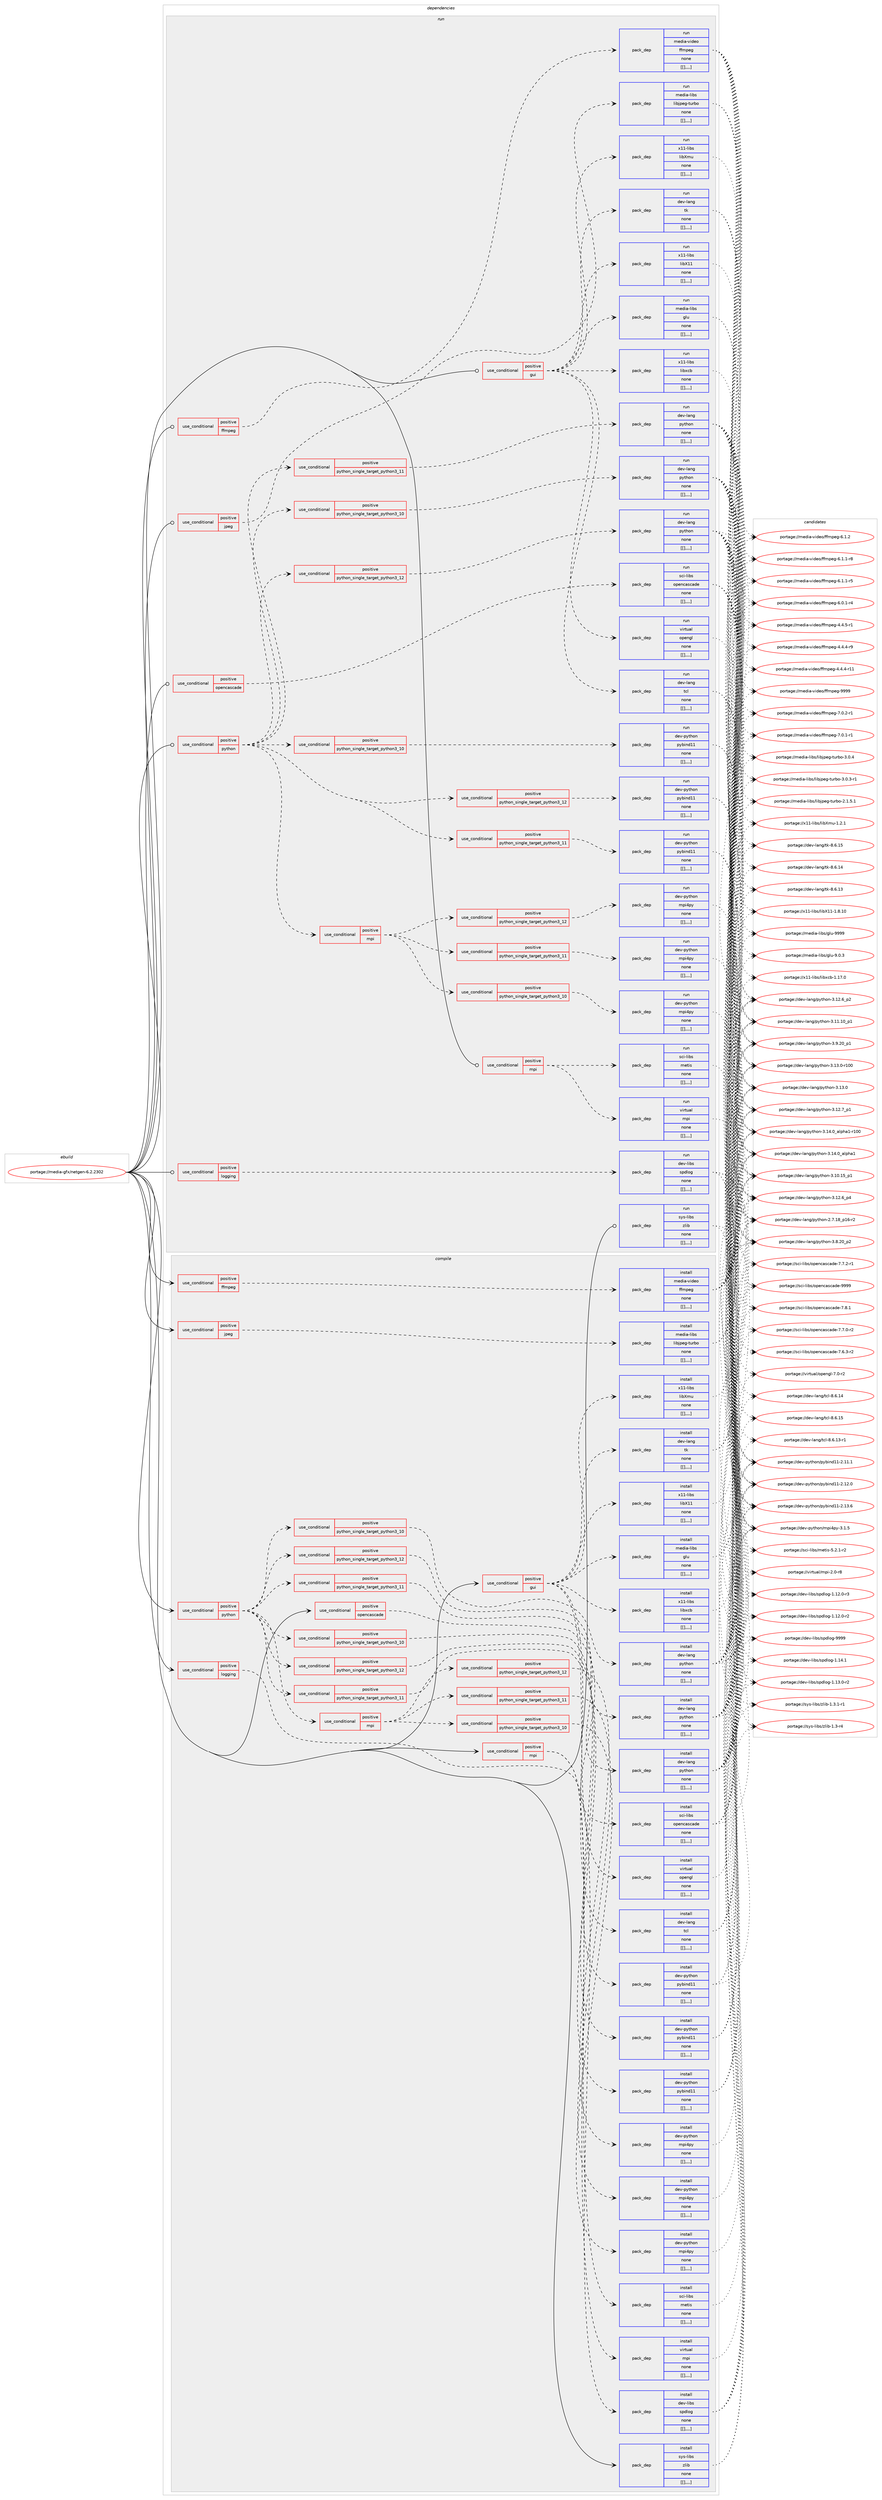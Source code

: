 digraph prolog {

# *************
# Graph options
# *************

newrank=true;
concentrate=true;
compound=true;
graph [rankdir=LR,fontname=Helvetica,fontsize=10,ranksep=1.5];#, ranksep=2.5, nodesep=0.2];
edge  [arrowhead=vee];
node  [fontname=Helvetica,fontsize=10];

# **********
# The ebuild
# **********

subgraph cluster_leftcol {
color=gray;
label=<<i>ebuild</i>>;
id [label="portage://media-gfx/netgen-6.2.2302", color=red, width=4, href="../media-gfx/netgen-6.2.2302.svg"];
}

# ****************
# The dependencies
# ****************

subgraph cluster_midcol {
color=gray;
label=<<i>dependencies</i>>;
subgraph cluster_compile {
fillcolor="#eeeeee";
style=filled;
label=<<i>compile</i>>;
subgraph cond79697 {
dependency314515 [label=<<TABLE BORDER="0" CELLBORDER="1" CELLSPACING="0" CELLPADDING="4"><TR><TD ROWSPAN="3" CELLPADDING="10">use_conditional</TD></TR><TR><TD>positive</TD></TR><TR><TD>ffmpeg</TD></TR></TABLE>>, shape=none, color=red];
subgraph pack232186 {
dependency314537 [label=<<TABLE BORDER="0" CELLBORDER="1" CELLSPACING="0" CELLPADDING="4" WIDTH="220"><TR><TD ROWSPAN="6" CELLPADDING="30">pack_dep</TD></TR><TR><TD WIDTH="110">install</TD></TR><TR><TD>media-video</TD></TR><TR><TD>ffmpeg</TD></TR><TR><TD>none</TD></TR><TR><TD>[[],,,,]</TD></TR></TABLE>>, shape=none, color=blue];
}
dependency314515:e -> dependency314537:w [weight=20,style="dashed",arrowhead="vee"];
}
id:e -> dependency314515:w [weight=20,style="solid",arrowhead="vee"];
subgraph cond79711 {
dependency314573 [label=<<TABLE BORDER="0" CELLBORDER="1" CELLSPACING="0" CELLPADDING="4"><TR><TD ROWSPAN="3" CELLPADDING="10">use_conditional</TD></TR><TR><TD>positive</TD></TR><TR><TD>gui</TD></TR></TABLE>>, shape=none, color=red];
subgraph pack232221 {
dependency314591 [label=<<TABLE BORDER="0" CELLBORDER="1" CELLSPACING="0" CELLPADDING="4" WIDTH="220"><TR><TD ROWSPAN="6" CELLPADDING="30">pack_dep</TD></TR><TR><TD WIDTH="110">install</TD></TR><TR><TD>dev-lang</TD></TR><TR><TD>tcl</TD></TR><TR><TD>none</TD></TR><TR><TD>[[],,,,]</TD></TR></TABLE>>, shape=none, color=blue];
}
dependency314573:e -> dependency314591:w [weight=20,style="dashed",arrowhead="vee"];
subgraph pack232243 {
dependency314606 [label=<<TABLE BORDER="0" CELLBORDER="1" CELLSPACING="0" CELLPADDING="4" WIDTH="220"><TR><TD ROWSPAN="6" CELLPADDING="30">pack_dep</TD></TR><TR><TD WIDTH="110">install</TD></TR><TR><TD>dev-lang</TD></TR><TR><TD>tk</TD></TR><TR><TD>none</TD></TR><TR><TD>[[],,,,]</TD></TR></TABLE>>, shape=none, color=blue];
}
dependency314573:e -> dependency314606:w [weight=20,style="dashed",arrowhead="vee"];
subgraph pack232247 {
dependency314635 [label=<<TABLE BORDER="0" CELLBORDER="1" CELLSPACING="0" CELLPADDING="4" WIDTH="220"><TR><TD ROWSPAN="6" CELLPADDING="30">pack_dep</TD></TR><TR><TD WIDTH="110">install</TD></TR><TR><TD>media-libs</TD></TR><TR><TD>glu</TD></TR><TR><TD>none</TD></TR><TR><TD>[[],,,,]</TD></TR></TABLE>>, shape=none, color=blue];
}
dependency314573:e -> dependency314635:w [weight=20,style="dashed",arrowhead="vee"];
subgraph pack232281 {
dependency314718 [label=<<TABLE BORDER="0" CELLBORDER="1" CELLSPACING="0" CELLPADDING="4" WIDTH="220"><TR><TD ROWSPAN="6" CELLPADDING="30">pack_dep</TD></TR><TR><TD WIDTH="110">install</TD></TR><TR><TD>virtual</TD></TR><TR><TD>opengl</TD></TR><TR><TD>none</TD></TR><TR><TD>[[],,,,]</TD></TR></TABLE>>, shape=none, color=blue];
}
dependency314573:e -> dependency314718:w [weight=20,style="dashed",arrowhead="vee"];
subgraph pack232336 {
dependency314740 [label=<<TABLE BORDER="0" CELLBORDER="1" CELLSPACING="0" CELLPADDING="4" WIDTH="220"><TR><TD ROWSPAN="6" CELLPADDING="30">pack_dep</TD></TR><TR><TD WIDTH="110">install</TD></TR><TR><TD>x11-libs</TD></TR><TR><TD>libX11</TD></TR><TR><TD>none</TD></TR><TR><TD>[[],,,,]</TD></TR></TABLE>>, shape=none, color=blue];
}
dependency314573:e -> dependency314740:w [weight=20,style="dashed",arrowhead="vee"];
subgraph pack232358 {
dependency314763 [label=<<TABLE BORDER="0" CELLBORDER="1" CELLSPACING="0" CELLPADDING="4" WIDTH="220"><TR><TD ROWSPAN="6" CELLPADDING="30">pack_dep</TD></TR><TR><TD WIDTH="110">install</TD></TR><TR><TD>x11-libs</TD></TR><TR><TD>libXmu</TD></TR><TR><TD>none</TD></TR><TR><TD>[[],,,,]</TD></TR></TABLE>>, shape=none, color=blue];
}
dependency314573:e -> dependency314763:w [weight=20,style="dashed",arrowhead="vee"];
subgraph pack232408 {
dependency314826 [label=<<TABLE BORDER="0" CELLBORDER="1" CELLSPACING="0" CELLPADDING="4" WIDTH="220"><TR><TD ROWSPAN="6" CELLPADDING="30">pack_dep</TD></TR><TR><TD WIDTH="110">install</TD></TR><TR><TD>x11-libs</TD></TR><TR><TD>libxcb</TD></TR><TR><TD>none</TD></TR><TR><TD>[[],,,,]</TD></TR></TABLE>>, shape=none, color=blue];
}
dependency314573:e -> dependency314826:w [weight=20,style="dashed",arrowhead="vee"];
}
id:e -> dependency314573:w [weight=20,style="solid",arrowhead="vee"];
subgraph cond79787 {
dependency314831 [label=<<TABLE BORDER="0" CELLBORDER="1" CELLSPACING="0" CELLPADDING="4"><TR><TD ROWSPAN="3" CELLPADDING="10">use_conditional</TD></TR><TR><TD>positive</TD></TR><TR><TD>jpeg</TD></TR></TABLE>>, shape=none, color=red];
subgraph pack232439 {
dependency314918 [label=<<TABLE BORDER="0" CELLBORDER="1" CELLSPACING="0" CELLPADDING="4" WIDTH="220"><TR><TD ROWSPAN="6" CELLPADDING="30">pack_dep</TD></TR><TR><TD WIDTH="110">install</TD></TR><TR><TD>media-libs</TD></TR><TR><TD>libjpeg-turbo</TD></TR><TR><TD>none</TD></TR><TR><TD>[[],,,,]</TD></TR></TABLE>>, shape=none, color=blue];
}
dependency314831:e -> dependency314918:w [weight=20,style="dashed",arrowhead="vee"];
}
id:e -> dependency314831:w [weight=20,style="solid",arrowhead="vee"];
subgraph cond79813 {
dependency314924 [label=<<TABLE BORDER="0" CELLBORDER="1" CELLSPACING="0" CELLPADDING="4"><TR><TD ROWSPAN="3" CELLPADDING="10">use_conditional</TD></TR><TR><TD>positive</TD></TR><TR><TD>logging</TD></TR></TABLE>>, shape=none, color=red];
subgraph pack232504 {
dependency314965 [label=<<TABLE BORDER="0" CELLBORDER="1" CELLSPACING="0" CELLPADDING="4" WIDTH="220"><TR><TD ROWSPAN="6" CELLPADDING="30">pack_dep</TD></TR><TR><TD WIDTH="110">install</TD></TR><TR><TD>dev-libs</TD></TR><TR><TD>spdlog</TD></TR><TR><TD>none</TD></TR><TR><TD>[[],,,,]</TD></TR></TABLE>>, shape=none, color=blue];
}
dependency314924:e -> dependency314965:w [weight=20,style="dashed",arrowhead="vee"];
}
id:e -> dependency314924:w [weight=20,style="solid",arrowhead="vee"];
subgraph cond79856 {
dependency315101 [label=<<TABLE BORDER="0" CELLBORDER="1" CELLSPACING="0" CELLPADDING="4"><TR><TD ROWSPAN="3" CELLPADDING="10">use_conditional</TD></TR><TR><TD>positive</TD></TR><TR><TD>mpi</TD></TR></TABLE>>, shape=none, color=red];
subgraph pack232635 {
dependency315168 [label=<<TABLE BORDER="0" CELLBORDER="1" CELLSPACING="0" CELLPADDING="4" WIDTH="220"><TR><TD ROWSPAN="6" CELLPADDING="30">pack_dep</TD></TR><TR><TD WIDTH="110">install</TD></TR><TR><TD>sci-libs</TD></TR><TR><TD>metis</TD></TR><TR><TD>none</TD></TR><TR><TD>[[],,,,]</TD></TR></TABLE>>, shape=none, color=blue];
}
dependency315101:e -> dependency315168:w [weight=20,style="dashed",arrowhead="vee"];
subgraph pack232665 {
dependency315188 [label=<<TABLE BORDER="0" CELLBORDER="1" CELLSPACING="0" CELLPADDING="4" WIDTH="220"><TR><TD ROWSPAN="6" CELLPADDING="30">pack_dep</TD></TR><TR><TD WIDTH="110">install</TD></TR><TR><TD>virtual</TD></TR><TR><TD>mpi</TD></TR><TR><TD>none</TD></TR><TR><TD>[[],,,,]</TD></TR></TABLE>>, shape=none, color=blue];
}
dependency315101:e -> dependency315188:w [weight=20,style="dashed",arrowhead="vee"];
}
id:e -> dependency315101:w [weight=20,style="solid",arrowhead="vee"];
subgraph cond79881 {
dependency315209 [label=<<TABLE BORDER="0" CELLBORDER="1" CELLSPACING="0" CELLPADDING="4"><TR><TD ROWSPAN="3" CELLPADDING="10">use_conditional</TD></TR><TR><TD>positive</TD></TR><TR><TD>opencascade</TD></TR></TABLE>>, shape=none, color=red];
subgraph pack232727 {
dependency315378 [label=<<TABLE BORDER="0" CELLBORDER="1" CELLSPACING="0" CELLPADDING="4" WIDTH="220"><TR><TD ROWSPAN="6" CELLPADDING="30">pack_dep</TD></TR><TR><TD WIDTH="110">install</TD></TR><TR><TD>sci-libs</TD></TR><TR><TD>opencascade</TD></TR><TR><TD>none</TD></TR><TR><TD>[[],,,,]</TD></TR></TABLE>>, shape=none, color=blue];
}
dependency315209:e -> dependency315378:w [weight=20,style="dashed",arrowhead="vee"];
}
id:e -> dependency315209:w [weight=20,style="solid",arrowhead="vee"];
subgraph cond79916 {
dependency315433 [label=<<TABLE BORDER="0" CELLBORDER="1" CELLSPACING="0" CELLPADDING="4"><TR><TD ROWSPAN="3" CELLPADDING="10">use_conditional</TD></TR><TR><TD>positive</TD></TR><TR><TD>python</TD></TR></TABLE>>, shape=none, color=red];
subgraph cond79935 {
dependency315491 [label=<<TABLE BORDER="0" CELLBORDER="1" CELLSPACING="0" CELLPADDING="4"><TR><TD ROWSPAN="3" CELLPADDING="10">use_conditional</TD></TR><TR><TD>positive</TD></TR><TR><TD>python_single_target_python3_10</TD></TR></TABLE>>, shape=none, color=red];
subgraph pack232914 {
dependency315496 [label=<<TABLE BORDER="0" CELLBORDER="1" CELLSPACING="0" CELLPADDING="4" WIDTH="220"><TR><TD ROWSPAN="6" CELLPADDING="30">pack_dep</TD></TR><TR><TD WIDTH="110">install</TD></TR><TR><TD>dev-lang</TD></TR><TR><TD>python</TD></TR><TR><TD>none</TD></TR><TR><TD>[[],,,,]</TD></TR></TABLE>>, shape=none, color=blue];
}
dependency315491:e -> dependency315496:w [weight=20,style="dashed",arrowhead="vee"];
}
dependency315433:e -> dependency315491:w [weight=20,style="dashed",arrowhead="vee"];
subgraph cond79940 {
dependency315500 [label=<<TABLE BORDER="0" CELLBORDER="1" CELLSPACING="0" CELLPADDING="4"><TR><TD ROWSPAN="3" CELLPADDING="10">use_conditional</TD></TR><TR><TD>positive</TD></TR><TR><TD>python_single_target_python3_11</TD></TR></TABLE>>, shape=none, color=red];
subgraph pack232921 {
dependency315508 [label=<<TABLE BORDER="0" CELLBORDER="1" CELLSPACING="0" CELLPADDING="4" WIDTH="220"><TR><TD ROWSPAN="6" CELLPADDING="30">pack_dep</TD></TR><TR><TD WIDTH="110">install</TD></TR><TR><TD>dev-lang</TD></TR><TR><TD>python</TD></TR><TR><TD>none</TD></TR><TR><TD>[[],,,,]</TD></TR></TABLE>>, shape=none, color=blue];
}
dependency315500:e -> dependency315508:w [weight=20,style="dashed",arrowhead="vee"];
}
dependency315433:e -> dependency315500:w [weight=20,style="dashed",arrowhead="vee"];
subgraph cond79942 {
dependency315512 [label=<<TABLE BORDER="0" CELLBORDER="1" CELLSPACING="0" CELLPADDING="4"><TR><TD ROWSPAN="3" CELLPADDING="10">use_conditional</TD></TR><TR><TD>positive</TD></TR><TR><TD>python_single_target_python3_12</TD></TR></TABLE>>, shape=none, color=red];
subgraph pack232930 {
dependency315519 [label=<<TABLE BORDER="0" CELLBORDER="1" CELLSPACING="0" CELLPADDING="4" WIDTH="220"><TR><TD ROWSPAN="6" CELLPADDING="30">pack_dep</TD></TR><TR><TD WIDTH="110">install</TD></TR><TR><TD>dev-lang</TD></TR><TR><TD>python</TD></TR><TR><TD>none</TD></TR><TR><TD>[[],,,,]</TD></TR></TABLE>>, shape=none, color=blue];
}
dependency315512:e -> dependency315519:w [weight=20,style="dashed",arrowhead="vee"];
}
dependency315433:e -> dependency315512:w [weight=20,style="dashed",arrowhead="vee"];
subgraph cond79944 {
dependency315522 [label=<<TABLE BORDER="0" CELLBORDER="1" CELLSPACING="0" CELLPADDING="4"><TR><TD ROWSPAN="3" CELLPADDING="10">use_conditional</TD></TR><TR><TD>positive</TD></TR><TR><TD>python_single_target_python3_10</TD></TR></TABLE>>, shape=none, color=red];
subgraph pack232967 {
dependency315579 [label=<<TABLE BORDER="0" CELLBORDER="1" CELLSPACING="0" CELLPADDING="4" WIDTH="220"><TR><TD ROWSPAN="6" CELLPADDING="30">pack_dep</TD></TR><TR><TD WIDTH="110">install</TD></TR><TR><TD>dev-python</TD></TR><TR><TD>pybind11</TD></TR><TR><TD>none</TD></TR><TR><TD>[[],,,,]</TD></TR></TABLE>>, shape=none, color=blue];
}
dependency315522:e -> dependency315579:w [weight=20,style="dashed",arrowhead="vee"];
}
dependency315433:e -> dependency315522:w [weight=20,style="dashed",arrowhead="vee"];
subgraph cond79960 {
dependency315607 [label=<<TABLE BORDER="0" CELLBORDER="1" CELLSPACING="0" CELLPADDING="4"><TR><TD ROWSPAN="3" CELLPADDING="10">use_conditional</TD></TR><TR><TD>positive</TD></TR><TR><TD>python_single_target_python3_11</TD></TR></TABLE>>, shape=none, color=red];
subgraph pack233060 {
dependency315715 [label=<<TABLE BORDER="0" CELLBORDER="1" CELLSPACING="0" CELLPADDING="4" WIDTH="220"><TR><TD ROWSPAN="6" CELLPADDING="30">pack_dep</TD></TR><TR><TD WIDTH="110">install</TD></TR><TR><TD>dev-python</TD></TR><TR><TD>pybind11</TD></TR><TR><TD>none</TD></TR><TR><TD>[[],,,,]</TD></TR></TABLE>>, shape=none, color=blue];
}
dependency315607:e -> dependency315715:w [weight=20,style="dashed",arrowhead="vee"];
}
dependency315433:e -> dependency315607:w [weight=20,style="dashed",arrowhead="vee"];
subgraph cond79981 {
dependency315731 [label=<<TABLE BORDER="0" CELLBORDER="1" CELLSPACING="0" CELLPADDING="4"><TR><TD ROWSPAN="3" CELLPADDING="10">use_conditional</TD></TR><TR><TD>positive</TD></TR><TR><TD>python_single_target_python3_12</TD></TR></TABLE>>, shape=none, color=red];
subgraph pack233107 {
dependency315734 [label=<<TABLE BORDER="0" CELLBORDER="1" CELLSPACING="0" CELLPADDING="4" WIDTH="220"><TR><TD ROWSPAN="6" CELLPADDING="30">pack_dep</TD></TR><TR><TD WIDTH="110">install</TD></TR><TR><TD>dev-python</TD></TR><TR><TD>pybind11</TD></TR><TR><TD>none</TD></TR><TR><TD>[[],,,,]</TD></TR></TABLE>>, shape=none, color=blue];
}
dependency315731:e -> dependency315734:w [weight=20,style="dashed",arrowhead="vee"];
}
dependency315433:e -> dependency315731:w [weight=20,style="dashed",arrowhead="vee"];
subgraph cond79990 {
dependency315782 [label=<<TABLE BORDER="0" CELLBORDER="1" CELLSPACING="0" CELLPADDING="4"><TR><TD ROWSPAN="3" CELLPADDING="10">use_conditional</TD></TR><TR><TD>positive</TD></TR><TR><TD>mpi</TD></TR></TABLE>>, shape=none, color=red];
subgraph cond80001 {
dependency315831 [label=<<TABLE BORDER="0" CELLBORDER="1" CELLSPACING="0" CELLPADDING="4"><TR><TD ROWSPAN="3" CELLPADDING="10">use_conditional</TD></TR><TR><TD>positive</TD></TR><TR><TD>python_single_target_python3_10</TD></TR></TABLE>>, shape=none, color=red];
subgraph pack233190 {
dependency315832 [label=<<TABLE BORDER="0" CELLBORDER="1" CELLSPACING="0" CELLPADDING="4" WIDTH="220"><TR><TD ROWSPAN="6" CELLPADDING="30">pack_dep</TD></TR><TR><TD WIDTH="110">install</TD></TR><TR><TD>dev-python</TD></TR><TR><TD>mpi4py</TD></TR><TR><TD>none</TD></TR><TR><TD>[[],,,,]</TD></TR></TABLE>>, shape=none, color=blue];
}
dependency315831:e -> dependency315832:w [weight=20,style="dashed",arrowhead="vee"];
}
dependency315782:e -> dependency315831:w [weight=20,style="dashed",arrowhead="vee"];
subgraph cond80002 {
dependency315866 [label=<<TABLE BORDER="0" CELLBORDER="1" CELLSPACING="0" CELLPADDING="4"><TR><TD ROWSPAN="3" CELLPADDING="10">use_conditional</TD></TR><TR><TD>positive</TD></TR><TR><TD>python_single_target_python3_11</TD></TR></TABLE>>, shape=none, color=red];
subgraph pack233228 {
dependency315882 [label=<<TABLE BORDER="0" CELLBORDER="1" CELLSPACING="0" CELLPADDING="4" WIDTH="220"><TR><TD ROWSPAN="6" CELLPADDING="30">pack_dep</TD></TR><TR><TD WIDTH="110">install</TD></TR><TR><TD>dev-python</TD></TR><TR><TD>mpi4py</TD></TR><TR><TD>none</TD></TR><TR><TD>[[],,,,]</TD></TR></TABLE>>, shape=none, color=blue];
}
dependency315866:e -> dependency315882:w [weight=20,style="dashed",arrowhead="vee"];
}
dependency315782:e -> dependency315866:w [weight=20,style="dashed",arrowhead="vee"];
subgraph cond80011 {
dependency315899 [label=<<TABLE BORDER="0" CELLBORDER="1" CELLSPACING="0" CELLPADDING="4"><TR><TD ROWSPAN="3" CELLPADDING="10">use_conditional</TD></TR><TR><TD>positive</TD></TR><TR><TD>python_single_target_python3_12</TD></TR></TABLE>>, shape=none, color=red];
subgraph pack233260 {
dependency315915 [label=<<TABLE BORDER="0" CELLBORDER="1" CELLSPACING="0" CELLPADDING="4" WIDTH="220"><TR><TD ROWSPAN="6" CELLPADDING="30">pack_dep</TD></TR><TR><TD WIDTH="110">install</TD></TR><TR><TD>dev-python</TD></TR><TR><TD>mpi4py</TD></TR><TR><TD>none</TD></TR><TR><TD>[[],,,,]</TD></TR></TABLE>>, shape=none, color=blue];
}
dependency315899:e -> dependency315915:w [weight=20,style="dashed",arrowhead="vee"];
}
dependency315782:e -> dependency315899:w [weight=20,style="dashed",arrowhead="vee"];
}
dependency315433:e -> dependency315782:w [weight=20,style="dashed",arrowhead="vee"];
}
id:e -> dependency315433:w [weight=20,style="solid",arrowhead="vee"];
subgraph pack233294 {
dependency315977 [label=<<TABLE BORDER="0" CELLBORDER="1" CELLSPACING="0" CELLPADDING="4" WIDTH="220"><TR><TD ROWSPAN="6" CELLPADDING="30">pack_dep</TD></TR><TR><TD WIDTH="110">install</TD></TR><TR><TD>sys-libs</TD></TR><TR><TD>zlib</TD></TR><TR><TD>none</TD></TR><TR><TD>[[],,,,]</TD></TR></TABLE>>, shape=none, color=blue];
}
id:e -> dependency315977:w [weight=20,style="solid",arrowhead="vee"];
}
subgraph cluster_compileandrun {
fillcolor="#eeeeee";
style=filled;
label=<<i>compile and run</i>>;
}
subgraph cluster_run {
fillcolor="#eeeeee";
style=filled;
label=<<i>run</i>>;
subgraph cond80034 {
dependency316035 [label=<<TABLE BORDER="0" CELLBORDER="1" CELLSPACING="0" CELLPADDING="4"><TR><TD ROWSPAN="3" CELLPADDING="10">use_conditional</TD></TR><TR><TD>positive</TD></TR><TR><TD>ffmpeg</TD></TR></TABLE>>, shape=none, color=red];
subgraph pack233378 {
dependency316054 [label=<<TABLE BORDER="0" CELLBORDER="1" CELLSPACING="0" CELLPADDING="4" WIDTH="220"><TR><TD ROWSPAN="6" CELLPADDING="30">pack_dep</TD></TR><TR><TD WIDTH="110">run</TD></TR><TR><TD>media-video</TD></TR><TR><TD>ffmpeg</TD></TR><TR><TD>none</TD></TR><TR><TD>[[],,,,]</TD></TR></TABLE>>, shape=none, color=blue];
}
dependency316035:e -> dependency316054:w [weight=20,style="dashed",arrowhead="vee"];
}
id:e -> dependency316035:w [weight=20,style="solid",arrowhead="odot"];
subgraph cond80041 {
dependency316077 [label=<<TABLE BORDER="0" CELLBORDER="1" CELLSPACING="0" CELLPADDING="4"><TR><TD ROWSPAN="3" CELLPADDING="10">use_conditional</TD></TR><TR><TD>positive</TD></TR><TR><TD>gui</TD></TR></TABLE>>, shape=none, color=red];
subgraph pack233508 {
dependency316205 [label=<<TABLE BORDER="0" CELLBORDER="1" CELLSPACING="0" CELLPADDING="4" WIDTH="220"><TR><TD ROWSPAN="6" CELLPADDING="30">pack_dep</TD></TR><TR><TD WIDTH="110">run</TD></TR><TR><TD>dev-lang</TD></TR><TR><TD>tcl</TD></TR><TR><TD>none</TD></TR><TR><TD>[[],,,,]</TD></TR></TABLE>>, shape=none, color=blue];
}
dependency316077:e -> dependency316205:w [weight=20,style="dashed",arrowhead="vee"];
subgraph pack233538 {
dependency316246 [label=<<TABLE BORDER="0" CELLBORDER="1" CELLSPACING="0" CELLPADDING="4" WIDTH="220"><TR><TD ROWSPAN="6" CELLPADDING="30">pack_dep</TD></TR><TR><TD WIDTH="110">run</TD></TR><TR><TD>dev-lang</TD></TR><TR><TD>tk</TD></TR><TR><TD>none</TD></TR><TR><TD>[[],,,,]</TD></TR></TABLE>>, shape=none, color=blue];
}
dependency316077:e -> dependency316246:w [weight=20,style="dashed",arrowhead="vee"];
subgraph pack233541 {
dependency316266 [label=<<TABLE BORDER="0" CELLBORDER="1" CELLSPACING="0" CELLPADDING="4" WIDTH="220"><TR><TD ROWSPAN="6" CELLPADDING="30">pack_dep</TD></TR><TR><TD WIDTH="110">run</TD></TR><TR><TD>media-libs</TD></TR><TR><TD>glu</TD></TR><TR><TD>none</TD></TR><TR><TD>[[],,,,]</TD></TR></TABLE>>, shape=none, color=blue];
}
dependency316077:e -> dependency316266:w [weight=20,style="dashed",arrowhead="vee"];
subgraph pack233581 {
dependency316294 [label=<<TABLE BORDER="0" CELLBORDER="1" CELLSPACING="0" CELLPADDING="4" WIDTH="220"><TR><TD ROWSPAN="6" CELLPADDING="30">pack_dep</TD></TR><TR><TD WIDTH="110">run</TD></TR><TR><TD>virtual</TD></TR><TR><TD>opengl</TD></TR><TR><TD>none</TD></TR><TR><TD>[[],,,,]</TD></TR></TABLE>>, shape=none, color=blue];
}
dependency316077:e -> dependency316294:w [weight=20,style="dashed",arrowhead="vee"];
subgraph pack233584 {
dependency316347 [label=<<TABLE BORDER="0" CELLBORDER="1" CELLSPACING="0" CELLPADDING="4" WIDTH="220"><TR><TD ROWSPAN="6" CELLPADDING="30">pack_dep</TD></TR><TR><TD WIDTH="110">run</TD></TR><TR><TD>x11-libs</TD></TR><TR><TD>libX11</TD></TR><TR><TD>none</TD></TR><TR><TD>[[],,,,]</TD></TR></TABLE>>, shape=none, color=blue];
}
dependency316077:e -> dependency316347:w [weight=20,style="dashed",arrowhead="vee"];
subgraph pack233644 {
dependency316365 [label=<<TABLE BORDER="0" CELLBORDER="1" CELLSPACING="0" CELLPADDING="4" WIDTH="220"><TR><TD ROWSPAN="6" CELLPADDING="30">pack_dep</TD></TR><TR><TD WIDTH="110">run</TD></TR><TR><TD>x11-libs</TD></TR><TR><TD>libXmu</TD></TR><TR><TD>none</TD></TR><TR><TD>[[],,,,]</TD></TR></TABLE>>, shape=none, color=blue];
}
dependency316077:e -> dependency316365:w [weight=20,style="dashed",arrowhead="vee"];
subgraph pack233674 {
dependency316487 [label=<<TABLE BORDER="0" CELLBORDER="1" CELLSPACING="0" CELLPADDING="4" WIDTH="220"><TR><TD ROWSPAN="6" CELLPADDING="30">pack_dep</TD></TR><TR><TD WIDTH="110">run</TD></TR><TR><TD>x11-libs</TD></TR><TR><TD>libxcb</TD></TR><TR><TD>none</TD></TR><TR><TD>[[],,,,]</TD></TR></TABLE>>, shape=none, color=blue];
}
dependency316077:e -> dependency316487:w [weight=20,style="dashed",arrowhead="vee"];
}
id:e -> dependency316077:w [weight=20,style="solid",arrowhead="odot"];
subgraph cond80109 {
dependency316492 [label=<<TABLE BORDER="0" CELLBORDER="1" CELLSPACING="0" CELLPADDING="4"><TR><TD ROWSPAN="3" CELLPADDING="10">use_conditional</TD></TR><TR><TD>positive</TD></TR><TR><TD>jpeg</TD></TR></TABLE>>, shape=none, color=red];
subgraph pack233747 {
dependency316514 [label=<<TABLE BORDER="0" CELLBORDER="1" CELLSPACING="0" CELLPADDING="4" WIDTH="220"><TR><TD ROWSPAN="6" CELLPADDING="30">pack_dep</TD></TR><TR><TD WIDTH="110">run</TD></TR><TR><TD>media-libs</TD></TR><TR><TD>libjpeg-turbo</TD></TR><TR><TD>none</TD></TR><TR><TD>[[],,,,]</TD></TR></TABLE>>, shape=none, color=blue];
}
dependency316492:e -> dependency316514:w [weight=20,style="dashed",arrowhead="vee"];
}
id:e -> dependency316492:w [weight=20,style="solid",arrowhead="odot"];
subgraph cond80115 {
dependency316584 [label=<<TABLE BORDER="0" CELLBORDER="1" CELLSPACING="0" CELLPADDING="4"><TR><TD ROWSPAN="3" CELLPADDING="10">use_conditional</TD></TR><TR><TD>positive</TD></TR><TR><TD>logging</TD></TR></TABLE>>, shape=none, color=red];
subgraph pack233814 {
dependency316601 [label=<<TABLE BORDER="0" CELLBORDER="1" CELLSPACING="0" CELLPADDING="4" WIDTH="220"><TR><TD ROWSPAN="6" CELLPADDING="30">pack_dep</TD></TR><TR><TD WIDTH="110">run</TD></TR><TR><TD>dev-libs</TD></TR><TR><TD>spdlog</TD></TR><TR><TD>none</TD></TR><TR><TD>[[],,,,]</TD></TR></TABLE>>, shape=none, color=blue];
}
dependency316584:e -> dependency316601:w [weight=20,style="dashed",arrowhead="vee"];
}
id:e -> dependency316584:w [weight=20,style="solid",arrowhead="odot"];
subgraph cond80132 {
dependency316606 [label=<<TABLE BORDER="0" CELLBORDER="1" CELLSPACING="0" CELLPADDING="4"><TR><TD ROWSPAN="3" CELLPADDING="10">use_conditional</TD></TR><TR><TD>positive</TD></TR><TR><TD>mpi</TD></TR></TABLE>>, shape=none, color=red];
subgraph pack233833 {
dependency316613 [label=<<TABLE BORDER="0" CELLBORDER="1" CELLSPACING="0" CELLPADDING="4" WIDTH="220"><TR><TD ROWSPAN="6" CELLPADDING="30">pack_dep</TD></TR><TR><TD WIDTH="110">run</TD></TR><TR><TD>sci-libs</TD></TR><TR><TD>metis</TD></TR><TR><TD>none</TD></TR><TR><TD>[[],,,,]</TD></TR></TABLE>>, shape=none, color=blue];
}
dependency316606:e -> dependency316613:w [weight=20,style="dashed",arrowhead="vee"];
subgraph pack233836 {
dependency316658 [label=<<TABLE BORDER="0" CELLBORDER="1" CELLSPACING="0" CELLPADDING="4" WIDTH="220"><TR><TD ROWSPAN="6" CELLPADDING="30">pack_dep</TD></TR><TR><TD WIDTH="110">run</TD></TR><TR><TD>virtual</TD></TR><TR><TD>mpi</TD></TR><TR><TD>none</TD></TR><TR><TD>[[],,,,]</TD></TR></TABLE>>, shape=none, color=blue];
}
dependency316606:e -> dependency316658:w [weight=20,style="dashed",arrowhead="vee"];
}
id:e -> dependency316606:w [weight=20,style="solid",arrowhead="odot"];
subgraph cond80152 {
dependency316690 [label=<<TABLE BORDER="0" CELLBORDER="1" CELLSPACING="0" CELLPADDING="4"><TR><TD ROWSPAN="3" CELLPADDING="10">use_conditional</TD></TR><TR><TD>positive</TD></TR><TR><TD>opencascade</TD></TR></TABLE>>, shape=none, color=red];
subgraph pack233892 {
dependency316691 [label=<<TABLE BORDER="0" CELLBORDER="1" CELLSPACING="0" CELLPADDING="4" WIDTH="220"><TR><TD ROWSPAN="6" CELLPADDING="30">pack_dep</TD></TR><TR><TD WIDTH="110">run</TD></TR><TR><TD>sci-libs</TD></TR><TR><TD>opencascade</TD></TR><TR><TD>none</TD></TR><TR><TD>[[],,,,]</TD></TR></TABLE>>, shape=none, color=blue];
}
dependency316690:e -> dependency316691:w [weight=20,style="dashed",arrowhead="vee"];
}
id:e -> dependency316690:w [weight=20,style="solid",arrowhead="odot"];
subgraph cond80155 {
dependency316708 [label=<<TABLE BORDER="0" CELLBORDER="1" CELLSPACING="0" CELLPADDING="4"><TR><TD ROWSPAN="3" CELLPADDING="10">use_conditional</TD></TR><TR><TD>positive</TD></TR><TR><TD>python</TD></TR></TABLE>>, shape=none, color=red];
subgraph cond80157 {
dependency316757 [label=<<TABLE BORDER="0" CELLBORDER="1" CELLSPACING="0" CELLPADDING="4"><TR><TD ROWSPAN="3" CELLPADDING="10">use_conditional</TD></TR><TR><TD>positive</TD></TR><TR><TD>python_single_target_python3_10</TD></TR></TABLE>>, shape=none, color=red];
subgraph pack233946 {
dependency316777 [label=<<TABLE BORDER="0" CELLBORDER="1" CELLSPACING="0" CELLPADDING="4" WIDTH="220"><TR><TD ROWSPAN="6" CELLPADDING="30">pack_dep</TD></TR><TR><TD WIDTH="110">run</TD></TR><TR><TD>dev-lang</TD></TR><TR><TD>python</TD></TR><TR><TD>none</TD></TR><TR><TD>[[],,,,]</TD></TR></TABLE>>, shape=none, color=blue];
}
dependency316757:e -> dependency316777:w [weight=20,style="dashed",arrowhead="vee"];
}
dependency316708:e -> dependency316757:w [weight=20,style="dashed",arrowhead="vee"];
subgraph cond80180 {
dependency316812 [label=<<TABLE BORDER="0" CELLBORDER="1" CELLSPACING="0" CELLPADDING="4"><TR><TD ROWSPAN="3" CELLPADDING="10">use_conditional</TD></TR><TR><TD>positive</TD></TR><TR><TD>python_single_target_python3_11</TD></TR></TABLE>>, shape=none, color=red];
subgraph pack233994 {
dependency316814 [label=<<TABLE BORDER="0" CELLBORDER="1" CELLSPACING="0" CELLPADDING="4" WIDTH="220"><TR><TD ROWSPAN="6" CELLPADDING="30">pack_dep</TD></TR><TR><TD WIDTH="110">run</TD></TR><TR><TD>dev-lang</TD></TR><TR><TD>python</TD></TR><TR><TD>none</TD></TR><TR><TD>[[],,,,]</TD></TR></TABLE>>, shape=none, color=blue];
}
dependency316812:e -> dependency316814:w [weight=20,style="dashed",arrowhead="vee"];
}
dependency316708:e -> dependency316812:w [weight=20,style="dashed",arrowhead="vee"];
subgraph cond80181 {
dependency316819 [label=<<TABLE BORDER="0" CELLBORDER="1" CELLSPACING="0" CELLPADDING="4"><TR><TD ROWSPAN="3" CELLPADDING="10">use_conditional</TD></TR><TR><TD>positive</TD></TR><TR><TD>python_single_target_python3_12</TD></TR></TABLE>>, shape=none, color=red];
subgraph pack234010 {
dependency316851 [label=<<TABLE BORDER="0" CELLBORDER="1" CELLSPACING="0" CELLPADDING="4" WIDTH="220"><TR><TD ROWSPAN="6" CELLPADDING="30">pack_dep</TD></TR><TR><TD WIDTH="110">run</TD></TR><TR><TD>dev-lang</TD></TR><TR><TD>python</TD></TR><TR><TD>none</TD></TR><TR><TD>[[],,,,]</TD></TR></TABLE>>, shape=none, color=blue];
}
dependency316819:e -> dependency316851:w [weight=20,style="dashed",arrowhead="vee"];
}
dependency316708:e -> dependency316819:w [weight=20,style="dashed",arrowhead="vee"];
subgraph cond80189 {
dependency316882 [label=<<TABLE BORDER="0" CELLBORDER="1" CELLSPACING="0" CELLPADDING="4"><TR><TD ROWSPAN="3" CELLPADDING="10">use_conditional</TD></TR><TR><TD>positive</TD></TR><TR><TD>python_single_target_python3_10</TD></TR></TABLE>>, shape=none, color=red];
subgraph pack234158 {
dependency317009 [label=<<TABLE BORDER="0" CELLBORDER="1" CELLSPACING="0" CELLPADDING="4" WIDTH="220"><TR><TD ROWSPAN="6" CELLPADDING="30">pack_dep</TD></TR><TR><TD WIDTH="110">run</TD></TR><TR><TD>dev-python</TD></TR><TR><TD>pybind11</TD></TR><TR><TD>none</TD></TR><TR><TD>[[],,,,]</TD></TR></TABLE>>, shape=none, color=blue];
}
dependency316882:e -> dependency317009:w [weight=20,style="dashed",arrowhead="vee"];
}
dependency316708:e -> dependency316882:w [weight=20,style="dashed",arrowhead="vee"];
subgraph cond80202 {
dependency317117 [label=<<TABLE BORDER="0" CELLBORDER="1" CELLSPACING="0" CELLPADDING="4"><TR><TD ROWSPAN="3" CELLPADDING="10">use_conditional</TD></TR><TR><TD>positive</TD></TR><TR><TD>python_single_target_python3_11</TD></TR></TABLE>>, shape=none, color=red];
subgraph pack234255 {
dependency317134 [label=<<TABLE BORDER="0" CELLBORDER="1" CELLSPACING="0" CELLPADDING="4" WIDTH="220"><TR><TD ROWSPAN="6" CELLPADDING="30">pack_dep</TD></TR><TR><TD WIDTH="110">run</TD></TR><TR><TD>dev-python</TD></TR><TR><TD>pybind11</TD></TR><TR><TD>none</TD></TR><TR><TD>[[],,,,]</TD></TR></TABLE>>, shape=none, color=blue];
}
dependency317117:e -> dependency317134:w [weight=20,style="dashed",arrowhead="vee"];
}
dependency316708:e -> dependency317117:w [weight=20,style="dashed",arrowhead="vee"];
subgraph cond80220 {
dependency317203 [label=<<TABLE BORDER="0" CELLBORDER="1" CELLSPACING="0" CELLPADDING="4"><TR><TD ROWSPAN="3" CELLPADDING="10">use_conditional</TD></TR><TR><TD>positive</TD></TR><TR><TD>python_single_target_python3_12</TD></TR></TABLE>>, shape=none, color=red];
subgraph pack234349 {
dependency317251 [label=<<TABLE BORDER="0" CELLBORDER="1" CELLSPACING="0" CELLPADDING="4" WIDTH="220"><TR><TD ROWSPAN="6" CELLPADDING="30">pack_dep</TD></TR><TR><TD WIDTH="110">run</TD></TR><TR><TD>dev-python</TD></TR><TR><TD>pybind11</TD></TR><TR><TD>none</TD></TR><TR><TD>[[],,,,]</TD></TR></TABLE>>, shape=none, color=blue];
}
dependency317203:e -> dependency317251:w [weight=20,style="dashed",arrowhead="vee"];
}
dependency316708:e -> dependency317203:w [weight=20,style="dashed",arrowhead="vee"];
subgraph cond80237 {
dependency317297 [label=<<TABLE BORDER="0" CELLBORDER="1" CELLSPACING="0" CELLPADDING="4"><TR><TD ROWSPAN="3" CELLPADDING="10">use_conditional</TD></TR><TR><TD>positive</TD></TR><TR><TD>mpi</TD></TR></TABLE>>, shape=none, color=red];
subgraph cond80242 {
dependency317314 [label=<<TABLE BORDER="0" CELLBORDER="1" CELLSPACING="0" CELLPADDING="4"><TR><TD ROWSPAN="3" CELLPADDING="10">use_conditional</TD></TR><TR><TD>positive</TD></TR><TR><TD>python_single_target_python3_10</TD></TR></TABLE>>, shape=none, color=red];
subgraph pack234449 {
dependency317343 [label=<<TABLE BORDER="0" CELLBORDER="1" CELLSPACING="0" CELLPADDING="4" WIDTH="220"><TR><TD ROWSPAN="6" CELLPADDING="30">pack_dep</TD></TR><TR><TD WIDTH="110">run</TD></TR><TR><TD>dev-python</TD></TR><TR><TD>mpi4py</TD></TR><TR><TD>none</TD></TR><TR><TD>[[],,,,]</TD></TR></TABLE>>, shape=none, color=blue];
}
dependency317314:e -> dependency317343:w [weight=20,style="dashed",arrowhead="vee"];
}
dependency317297:e -> dependency317314:w [weight=20,style="dashed",arrowhead="vee"];
subgraph cond80256 {
dependency317422 [label=<<TABLE BORDER="0" CELLBORDER="1" CELLSPACING="0" CELLPADDING="4"><TR><TD ROWSPAN="3" CELLPADDING="10">use_conditional</TD></TR><TR><TD>positive</TD></TR><TR><TD>python_single_target_python3_11</TD></TR></TABLE>>, shape=none, color=red];
subgraph pack234553 {
dependency317461 [label=<<TABLE BORDER="0" CELLBORDER="1" CELLSPACING="0" CELLPADDING="4" WIDTH="220"><TR><TD ROWSPAN="6" CELLPADDING="30">pack_dep</TD></TR><TR><TD WIDTH="110">run</TD></TR><TR><TD>dev-python</TD></TR><TR><TD>mpi4py</TD></TR><TR><TD>none</TD></TR><TR><TD>[[],,,,]</TD></TR></TABLE>>, shape=none, color=blue];
}
dependency317422:e -> dependency317461:w [weight=20,style="dashed",arrowhead="vee"];
}
dependency317297:e -> dependency317422:w [weight=20,style="dashed",arrowhead="vee"];
subgraph cond80263 {
dependency317470 [label=<<TABLE BORDER="0" CELLBORDER="1" CELLSPACING="0" CELLPADDING="4"><TR><TD ROWSPAN="3" CELLPADDING="10">use_conditional</TD></TR><TR><TD>positive</TD></TR><TR><TD>python_single_target_python3_12</TD></TR></TABLE>>, shape=none, color=red];
subgraph pack234563 {
dependency317473 [label=<<TABLE BORDER="0" CELLBORDER="1" CELLSPACING="0" CELLPADDING="4" WIDTH="220"><TR><TD ROWSPAN="6" CELLPADDING="30">pack_dep</TD></TR><TR><TD WIDTH="110">run</TD></TR><TR><TD>dev-python</TD></TR><TR><TD>mpi4py</TD></TR><TR><TD>none</TD></TR><TR><TD>[[],,,,]</TD></TR></TABLE>>, shape=none, color=blue];
}
dependency317470:e -> dependency317473:w [weight=20,style="dashed",arrowhead="vee"];
}
dependency317297:e -> dependency317470:w [weight=20,style="dashed",arrowhead="vee"];
}
dependency316708:e -> dependency317297:w [weight=20,style="dashed",arrowhead="vee"];
}
id:e -> dependency316708:w [weight=20,style="solid",arrowhead="odot"];
subgraph pack234582 {
dependency317540 [label=<<TABLE BORDER="0" CELLBORDER="1" CELLSPACING="0" CELLPADDING="4" WIDTH="220"><TR><TD ROWSPAN="6" CELLPADDING="30">pack_dep</TD></TR><TR><TD WIDTH="110">run</TD></TR><TR><TD>sys-libs</TD></TR><TR><TD>zlib</TD></TR><TR><TD>none</TD></TR><TR><TD>[[],,,,]</TD></TR></TABLE>>, shape=none, color=blue];
}
id:e -> dependency317540:w [weight=20,style="solid",arrowhead="odot"];
}
}

# **************
# The candidates
# **************

subgraph cluster_choices {
rank=same;
color=gray;
label=<<i>candidates</i>>;

subgraph choice232548 {
color=black;
nodesep=1;
choice1091011001059745118105100101111471021021091121011034557575757 [label="portage://media-video/ffmpeg-9999", color=red, width=4,href="../media-video/ffmpeg-9999.svg"];
choice1091011001059745118105100101111471021021091121011034555464846504511449 [label="portage://media-video/ffmpeg-7.0.2-r1", color=red, width=4,href="../media-video/ffmpeg-7.0.2-r1.svg"];
choice1091011001059745118105100101111471021021091121011034555464846494511449 [label="portage://media-video/ffmpeg-7.0.1-r1", color=red, width=4,href="../media-video/ffmpeg-7.0.1-r1.svg"];
choice109101100105974511810510010111147102102109112101103455446494650 [label="portage://media-video/ffmpeg-6.1.2", color=red, width=4,href="../media-video/ffmpeg-6.1.2.svg"];
choice1091011001059745118105100101111471021021091121011034554464946494511456 [label="portage://media-video/ffmpeg-6.1.1-r8", color=red, width=4,href="../media-video/ffmpeg-6.1.1-r8.svg"];
choice1091011001059745118105100101111471021021091121011034554464946494511453 [label="portage://media-video/ffmpeg-6.1.1-r5", color=red, width=4,href="../media-video/ffmpeg-6.1.1-r5.svg"];
choice1091011001059745118105100101111471021021091121011034554464846494511452 [label="portage://media-video/ffmpeg-6.0.1-r4", color=red, width=4,href="../media-video/ffmpeg-6.0.1-r4.svg"];
choice1091011001059745118105100101111471021021091121011034552465246534511449 [label="portage://media-video/ffmpeg-4.4.5-r1", color=red, width=4,href="../media-video/ffmpeg-4.4.5-r1.svg"];
choice1091011001059745118105100101111471021021091121011034552465246524511457 [label="portage://media-video/ffmpeg-4.4.4-r9", color=red, width=4,href="../media-video/ffmpeg-4.4.4-r9.svg"];
choice109101100105974511810510010111147102102109112101103455246524652451144949 [label="portage://media-video/ffmpeg-4.4.4-r11", color=red, width=4,href="../media-video/ffmpeg-4.4.4-r11.svg"];
dependency314537:e -> choice1091011001059745118105100101111471021021091121011034557575757:w [style=dotted,weight="100"];
dependency314537:e -> choice1091011001059745118105100101111471021021091121011034555464846504511449:w [style=dotted,weight="100"];
dependency314537:e -> choice1091011001059745118105100101111471021021091121011034555464846494511449:w [style=dotted,weight="100"];
dependency314537:e -> choice109101100105974511810510010111147102102109112101103455446494650:w [style=dotted,weight="100"];
dependency314537:e -> choice1091011001059745118105100101111471021021091121011034554464946494511456:w [style=dotted,weight="100"];
dependency314537:e -> choice1091011001059745118105100101111471021021091121011034554464946494511453:w [style=dotted,weight="100"];
dependency314537:e -> choice1091011001059745118105100101111471021021091121011034554464846494511452:w [style=dotted,weight="100"];
dependency314537:e -> choice1091011001059745118105100101111471021021091121011034552465246534511449:w [style=dotted,weight="100"];
dependency314537:e -> choice1091011001059745118105100101111471021021091121011034552465246524511457:w [style=dotted,weight="100"];
dependency314537:e -> choice109101100105974511810510010111147102102109112101103455246524652451144949:w [style=dotted,weight="100"];
}
subgraph choice232568 {
color=black;
nodesep=1;
choice1001011184510897110103471169910845564654464953 [label="portage://dev-lang/tcl-8.6.15", color=red, width=4,href="../dev-lang/tcl-8.6.15.svg"];
choice1001011184510897110103471169910845564654464952 [label="portage://dev-lang/tcl-8.6.14", color=red, width=4,href="../dev-lang/tcl-8.6.14.svg"];
choice10010111845108971101034711699108455646544649514511449 [label="portage://dev-lang/tcl-8.6.13-r1", color=red, width=4,href="../dev-lang/tcl-8.6.13-r1.svg"];
dependency314591:e -> choice1001011184510897110103471169910845564654464953:w [style=dotted,weight="100"];
dependency314591:e -> choice1001011184510897110103471169910845564654464952:w [style=dotted,weight="100"];
dependency314591:e -> choice10010111845108971101034711699108455646544649514511449:w [style=dotted,weight="100"];
}
subgraph choice232618 {
color=black;
nodesep=1;
choice10010111845108971101034711610745564654464953 [label="portage://dev-lang/tk-8.6.15", color=red, width=4,href="../dev-lang/tk-8.6.15.svg"];
choice10010111845108971101034711610745564654464952 [label="portage://dev-lang/tk-8.6.14", color=red, width=4,href="../dev-lang/tk-8.6.14.svg"];
choice10010111845108971101034711610745564654464951 [label="portage://dev-lang/tk-8.6.13", color=red, width=4,href="../dev-lang/tk-8.6.13.svg"];
dependency314606:e -> choice10010111845108971101034711610745564654464953:w [style=dotted,weight="100"];
dependency314606:e -> choice10010111845108971101034711610745564654464952:w [style=dotted,weight="100"];
dependency314606:e -> choice10010111845108971101034711610745564654464951:w [style=dotted,weight="100"];
}
subgraph choice232620 {
color=black;
nodesep=1;
choice109101100105974510810598115471031081174557575757 [label="portage://media-libs/glu-9999", color=red, width=4,href="../media-libs/glu-9999.svg"];
choice10910110010597451081059811547103108117455746484651 [label="portage://media-libs/glu-9.0.3", color=red, width=4,href="../media-libs/glu-9.0.3.svg"];
dependency314635:e -> choice109101100105974510810598115471031081174557575757:w [style=dotted,weight="100"];
dependency314635:e -> choice10910110010597451081059811547103108117455746484651:w [style=dotted,weight="100"];
}
subgraph choice232686 {
color=black;
nodesep=1;
choice1181051141161179710847111112101110103108455546484511450 [label="portage://virtual/opengl-7.0-r2", color=red, width=4,href="../virtual/opengl-7.0-r2.svg"];
dependency314718:e -> choice1181051141161179710847111112101110103108455546484511450:w [style=dotted,weight="100"];
}
subgraph choice232708 {
color=black;
nodesep=1;
choice12049494510810598115471081059888494945494656464948 [label="portage://x11-libs/libX11-1.8.10", color=red, width=4,href="../x11-libs/libX11-1.8.10.svg"];
dependency314740:e -> choice12049494510810598115471081059888494945494656464948:w [style=dotted,weight="100"];
}
subgraph choice232840 {
color=black;
nodesep=1;
choice12049494510810598115471081059888109117454946504649 [label="portage://x11-libs/libXmu-1.2.1", color=red, width=4,href="../x11-libs/libXmu-1.2.1.svg"];
dependency314763:e -> choice12049494510810598115471081059888109117454946504649:w [style=dotted,weight="100"];
}
subgraph choice232863 {
color=black;
nodesep=1;
choice120494945108105981154710810598120999845494649554648 [label="portage://x11-libs/libxcb-1.17.0", color=red, width=4,href="../x11-libs/libxcb-1.17.0.svg"];
dependency314826:e -> choice120494945108105981154710810598120999845494649554648:w [style=dotted,weight="100"];
}
subgraph choice232879 {
color=black;
nodesep=1;
choice10910110010597451081059811547108105981061121011034511611711498111455146484652 [label="portage://media-libs/libjpeg-turbo-3.0.4", color=red, width=4,href="../media-libs/libjpeg-turbo-3.0.4.svg"];
choice109101100105974510810598115471081059810611210110345116117114981114551464846514511449 [label="portage://media-libs/libjpeg-turbo-3.0.3-r1", color=red, width=4,href="../media-libs/libjpeg-turbo-3.0.3-r1.svg"];
choice109101100105974510810598115471081059810611210110345116117114981114550464946534649 [label="portage://media-libs/libjpeg-turbo-2.1.5.1", color=red, width=4,href="../media-libs/libjpeg-turbo-2.1.5.1.svg"];
dependency314918:e -> choice10910110010597451081059811547108105981061121011034511611711498111455146484652:w [style=dotted,weight="100"];
dependency314918:e -> choice109101100105974510810598115471081059810611210110345116117114981114551464846514511449:w [style=dotted,weight="100"];
dependency314918:e -> choice109101100105974510810598115471081059810611210110345116117114981114550464946534649:w [style=dotted,weight="100"];
}
subgraph choice232929 {
color=black;
nodesep=1;
choice1001011184510810598115471151121001081111034557575757 [label="portage://dev-libs/spdlog-9999", color=red, width=4,href="../dev-libs/spdlog-9999.svg"];
choice10010111845108105981154711511210010811110345494649524649 [label="portage://dev-libs/spdlog-1.14.1", color=red, width=4,href="../dev-libs/spdlog-1.14.1.svg"];
choice100101118451081059811547115112100108111103454946495146484511450 [label="portage://dev-libs/spdlog-1.13.0-r2", color=red, width=4,href="../dev-libs/spdlog-1.13.0-r2.svg"];
choice100101118451081059811547115112100108111103454946495046484511451 [label="portage://dev-libs/spdlog-1.12.0-r3", color=red, width=4,href="../dev-libs/spdlog-1.12.0-r3.svg"];
choice100101118451081059811547115112100108111103454946495046484511450 [label="portage://dev-libs/spdlog-1.12.0-r2", color=red, width=4,href="../dev-libs/spdlog-1.12.0-r2.svg"];
dependency314965:e -> choice1001011184510810598115471151121001081111034557575757:w [style=dotted,weight="100"];
dependency314965:e -> choice10010111845108105981154711511210010811110345494649524649:w [style=dotted,weight="100"];
dependency314965:e -> choice100101118451081059811547115112100108111103454946495146484511450:w [style=dotted,weight="100"];
dependency314965:e -> choice100101118451081059811547115112100108111103454946495046484511451:w [style=dotted,weight="100"];
dependency314965:e -> choice100101118451081059811547115112100108111103454946495046484511450:w [style=dotted,weight="100"];
}
subgraph choice232937 {
color=black;
nodesep=1;
choice115991054510810598115471091011161051154553465046494511450 [label="portage://sci-libs/metis-5.2.1-r2", color=red, width=4,href="../sci-libs/metis-5.2.1-r2.svg"];
dependency315168:e -> choice115991054510810598115471091011161051154553465046494511450:w [style=dotted,weight="100"];
}
subgraph choice232940 {
color=black;
nodesep=1;
choice1181051141161179710847109112105455046484511456 [label="portage://virtual/mpi-2.0-r8", color=red, width=4,href="../virtual/mpi-2.0-r8.svg"];
dependency315188:e -> choice1181051141161179710847109112105455046484511456:w [style=dotted,weight="100"];
}
subgraph choice232994 {
color=black;
nodesep=1;
choice11599105451081059811547111112101110999711599971001014557575757 [label="portage://sci-libs/opencascade-9999", color=red, width=4,href="../sci-libs/opencascade-9999.svg"];
choice1159910545108105981154711111210111099971159997100101455546564649 [label="portage://sci-libs/opencascade-7.8.1", color=red, width=4,href="../sci-libs/opencascade-7.8.1.svg"];
choice11599105451081059811547111112101110999711599971001014555465546504511449 [label="portage://sci-libs/opencascade-7.7.2-r1", color=red, width=4,href="../sci-libs/opencascade-7.7.2-r1.svg"];
choice11599105451081059811547111112101110999711599971001014555465546484511450 [label="portage://sci-libs/opencascade-7.7.0-r2", color=red, width=4,href="../sci-libs/opencascade-7.7.0-r2.svg"];
choice11599105451081059811547111112101110999711599971001014555465446514511450 [label="portage://sci-libs/opencascade-7.6.3-r2", color=red, width=4,href="../sci-libs/opencascade-7.6.3-r2.svg"];
dependency315378:e -> choice11599105451081059811547111112101110999711599971001014557575757:w [style=dotted,weight="100"];
dependency315378:e -> choice1159910545108105981154711111210111099971159997100101455546564649:w [style=dotted,weight="100"];
dependency315378:e -> choice11599105451081059811547111112101110999711599971001014555465546504511449:w [style=dotted,weight="100"];
dependency315378:e -> choice11599105451081059811547111112101110999711599971001014555465546484511450:w [style=dotted,weight="100"];
dependency315378:e -> choice11599105451081059811547111112101110999711599971001014555465446514511450:w [style=dotted,weight="100"];
}
subgraph choice233006 {
color=black;
nodesep=1;
choice100101118451089711010347112121116104111110455146495246489597108112104974945114494848 [label="portage://dev-lang/python-3.14.0_alpha1-r100", color=red, width=4,href="../dev-lang/python-3.14.0_alpha1-r100.svg"];
choice1001011184510897110103471121211161041111104551464952464895971081121049749 [label="portage://dev-lang/python-3.14.0_alpha1", color=red, width=4,href="../dev-lang/python-3.14.0_alpha1.svg"];
choice1001011184510897110103471121211161041111104551464951464845114494848 [label="portage://dev-lang/python-3.13.0-r100", color=red, width=4,href="../dev-lang/python-3.13.0-r100.svg"];
choice10010111845108971101034711212111610411111045514649514648 [label="portage://dev-lang/python-3.13.0", color=red, width=4,href="../dev-lang/python-3.13.0.svg"];
choice100101118451089711010347112121116104111110455146495046559511249 [label="portage://dev-lang/python-3.12.7_p1", color=red, width=4,href="../dev-lang/python-3.12.7_p1.svg"];
choice100101118451089711010347112121116104111110455146495046549511252 [label="portage://dev-lang/python-3.12.6_p4", color=red, width=4,href="../dev-lang/python-3.12.6_p4.svg"];
choice100101118451089711010347112121116104111110455146495046549511250 [label="portage://dev-lang/python-3.12.6_p2", color=red, width=4,href="../dev-lang/python-3.12.6_p2.svg"];
choice10010111845108971101034711212111610411111045514649494649489511249 [label="portage://dev-lang/python-3.11.10_p1", color=red, width=4,href="../dev-lang/python-3.11.10_p1.svg"];
choice10010111845108971101034711212111610411111045514649484649539511249 [label="portage://dev-lang/python-3.10.15_p1", color=red, width=4,href="../dev-lang/python-3.10.15_p1.svg"];
choice100101118451089711010347112121116104111110455146574650489511249 [label="portage://dev-lang/python-3.9.20_p1", color=red, width=4,href="../dev-lang/python-3.9.20_p1.svg"];
choice100101118451089711010347112121116104111110455146564650489511250 [label="portage://dev-lang/python-3.8.20_p2", color=red, width=4,href="../dev-lang/python-3.8.20_p2.svg"];
choice100101118451089711010347112121116104111110455046554649569511249544511450 [label="portage://dev-lang/python-2.7.18_p16-r2", color=red, width=4,href="../dev-lang/python-2.7.18_p16-r2.svg"];
dependency315496:e -> choice100101118451089711010347112121116104111110455146495246489597108112104974945114494848:w [style=dotted,weight="100"];
dependency315496:e -> choice1001011184510897110103471121211161041111104551464952464895971081121049749:w [style=dotted,weight="100"];
dependency315496:e -> choice1001011184510897110103471121211161041111104551464951464845114494848:w [style=dotted,weight="100"];
dependency315496:e -> choice10010111845108971101034711212111610411111045514649514648:w [style=dotted,weight="100"];
dependency315496:e -> choice100101118451089711010347112121116104111110455146495046559511249:w [style=dotted,weight="100"];
dependency315496:e -> choice100101118451089711010347112121116104111110455146495046549511252:w [style=dotted,weight="100"];
dependency315496:e -> choice100101118451089711010347112121116104111110455146495046549511250:w [style=dotted,weight="100"];
dependency315496:e -> choice10010111845108971101034711212111610411111045514649494649489511249:w [style=dotted,weight="100"];
dependency315496:e -> choice10010111845108971101034711212111610411111045514649484649539511249:w [style=dotted,weight="100"];
dependency315496:e -> choice100101118451089711010347112121116104111110455146574650489511249:w [style=dotted,weight="100"];
dependency315496:e -> choice100101118451089711010347112121116104111110455146564650489511250:w [style=dotted,weight="100"];
dependency315496:e -> choice100101118451089711010347112121116104111110455046554649569511249544511450:w [style=dotted,weight="100"];
}
subgraph choice233022 {
color=black;
nodesep=1;
choice100101118451089711010347112121116104111110455146495246489597108112104974945114494848 [label="portage://dev-lang/python-3.14.0_alpha1-r100", color=red, width=4,href="../dev-lang/python-3.14.0_alpha1-r100.svg"];
choice1001011184510897110103471121211161041111104551464952464895971081121049749 [label="portage://dev-lang/python-3.14.0_alpha1", color=red, width=4,href="../dev-lang/python-3.14.0_alpha1.svg"];
choice1001011184510897110103471121211161041111104551464951464845114494848 [label="portage://dev-lang/python-3.13.0-r100", color=red, width=4,href="../dev-lang/python-3.13.0-r100.svg"];
choice10010111845108971101034711212111610411111045514649514648 [label="portage://dev-lang/python-3.13.0", color=red, width=4,href="../dev-lang/python-3.13.0.svg"];
choice100101118451089711010347112121116104111110455146495046559511249 [label="portage://dev-lang/python-3.12.7_p1", color=red, width=4,href="../dev-lang/python-3.12.7_p1.svg"];
choice100101118451089711010347112121116104111110455146495046549511252 [label="portage://dev-lang/python-3.12.6_p4", color=red, width=4,href="../dev-lang/python-3.12.6_p4.svg"];
choice100101118451089711010347112121116104111110455146495046549511250 [label="portage://dev-lang/python-3.12.6_p2", color=red, width=4,href="../dev-lang/python-3.12.6_p2.svg"];
choice10010111845108971101034711212111610411111045514649494649489511249 [label="portage://dev-lang/python-3.11.10_p1", color=red, width=4,href="../dev-lang/python-3.11.10_p1.svg"];
choice10010111845108971101034711212111610411111045514649484649539511249 [label="portage://dev-lang/python-3.10.15_p1", color=red, width=4,href="../dev-lang/python-3.10.15_p1.svg"];
choice100101118451089711010347112121116104111110455146574650489511249 [label="portage://dev-lang/python-3.9.20_p1", color=red, width=4,href="../dev-lang/python-3.9.20_p1.svg"];
choice100101118451089711010347112121116104111110455146564650489511250 [label="portage://dev-lang/python-3.8.20_p2", color=red, width=4,href="../dev-lang/python-3.8.20_p2.svg"];
choice100101118451089711010347112121116104111110455046554649569511249544511450 [label="portage://dev-lang/python-2.7.18_p16-r2", color=red, width=4,href="../dev-lang/python-2.7.18_p16-r2.svg"];
dependency315508:e -> choice100101118451089711010347112121116104111110455146495246489597108112104974945114494848:w [style=dotted,weight="100"];
dependency315508:e -> choice1001011184510897110103471121211161041111104551464952464895971081121049749:w [style=dotted,weight="100"];
dependency315508:e -> choice1001011184510897110103471121211161041111104551464951464845114494848:w [style=dotted,weight="100"];
dependency315508:e -> choice10010111845108971101034711212111610411111045514649514648:w [style=dotted,weight="100"];
dependency315508:e -> choice100101118451089711010347112121116104111110455146495046559511249:w [style=dotted,weight="100"];
dependency315508:e -> choice100101118451089711010347112121116104111110455146495046549511252:w [style=dotted,weight="100"];
dependency315508:e -> choice100101118451089711010347112121116104111110455146495046549511250:w [style=dotted,weight="100"];
dependency315508:e -> choice10010111845108971101034711212111610411111045514649494649489511249:w [style=dotted,weight="100"];
dependency315508:e -> choice10010111845108971101034711212111610411111045514649484649539511249:w [style=dotted,weight="100"];
dependency315508:e -> choice100101118451089711010347112121116104111110455146574650489511249:w [style=dotted,weight="100"];
dependency315508:e -> choice100101118451089711010347112121116104111110455146564650489511250:w [style=dotted,weight="100"];
dependency315508:e -> choice100101118451089711010347112121116104111110455046554649569511249544511450:w [style=dotted,weight="100"];
}
subgraph choice233041 {
color=black;
nodesep=1;
choice100101118451089711010347112121116104111110455146495246489597108112104974945114494848 [label="portage://dev-lang/python-3.14.0_alpha1-r100", color=red, width=4,href="../dev-lang/python-3.14.0_alpha1-r100.svg"];
choice1001011184510897110103471121211161041111104551464952464895971081121049749 [label="portage://dev-lang/python-3.14.0_alpha1", color=red, width=4,href="../dev-lang/python-3.14.0_alpha1.svg"];
choice1001011184510897110103471121211161041111104551464951464845114494848 [label="portage://dev-lang/python-3.13.0-r100", color=red, width=4,href="../dev-lang/python-3.13.0-r100.svg"];
choice10010111845108971101034711212111610411111045514649514648 [label="portage://dev-lang/python-3.13.0", color=red, width=4,href="../dev-lang/python-3.13.0.svg"];
choice100101118451089711010347112121116104111110455146495046559511249 [label="portage://dev-lang/python-3.12.7_p1", color=red, width=4,href="../dev-lang/python-3.12.7_p1.svg"];
choice100101118451089711010347112121116104111110455146495046549511252 [label="portage://dev-lang/python-3.12.6_p4", color=red, width=4,href="../dev-lang/python-3.12.6_p4.svg"];
choice100101118451089711010347112121116104111110455146495046549511250 [label="portage://dev-lang/python-3.12.6_p2", color=red, width=4,href="../dev-lang/python-3.12.6_p2.svg"];
choice10010111845108971101034711212111610411111045514649494649489511249 [label="portage://dev-lang/python-3.11.10_p1", color=red, width=4,href="../dev-lang/python-3.11.10_p1.svg"];
choice10010111845108971101034711212111610411111045514649484649539511249 [label="portage://dev-lang/python-3.10.15_p1", color=red, width=4,href="../dev-lang/python-3.10.15_p1.svg"];
choice100101118451089711010347112121116104111110455146574650489511249 [label="portage://dev-lang/python-3.9.20_p1", color=red, width=4,href="../dev-lang/python-3.9.20_p1.svg"];
choice100101118451089711010347112121116104111110455146564650489511250 [label="portage://dev-lang/python-3.8.20_p2", color=red, width=4,href="../dev-lang/python-3.8.20_p2.svg"];
choice100101118451089711010347112121116104111110455046554649569511249544511450 [label="portage://dev-lang/python-2.7.18_p16-r2", color=red, width=4,href="../dev-lang/python-2.7.18_p16-r2.svg"];
dependency315519:e -> choice100101118451089711010347112121116104111110455146495246489597108112104974945114494848:w [style=dotted,weight="100"];
dependency315519:e -> choice1001011184510897110103471121211161041111104551464952464895971081121049749:w [style=dotted,weight="100"];
dependency315519:e -> choice1001011184510897110103471121211161041111104551464951464845114494848:w [style=dotted,weight="100"];
dependency315519:e -> choice10010111845108971101034711212111610411111045514649514648:w [style=dotted,weight="100"];
dependency315519:e -> choice100101118451089711010347112121116104111110455146495046559511249:w [style=dotted,weight="100"];
dependency315519:e -> choice100101118451089711010347112121116104111110455146495046549511252:w [style=dotted,weight="100"];
dependency315519:e -> choice100101118451089711010347112121116104111110455146495046549511250:w [style=dotted,weight="100"];
dependency315519:e -> choice10010111845108971101034711212111610411111045514649494649489511249:w [style=dotted,weight="100"];
dependency315519:e -> choice10010111845108971101034711212111610411111045514649484649539511249:w [style=dotted,weight="100"];
dependency315519:e -> choice100101118451089711010347112121116104111110455146574650489511249:w [style=dotted,weight="100"];
dependency315519:e -> choice100101118451089711010347112121116104111110455146564650489511250:w [style=dotted,weight="100"];
dependency315519:e -> choice100101118451089711010347112121116104111110455046554649569511249544511450:w [style=dotted,weight="100"];
}
subgraph choice233058 {
color=black;
nodesep=1;
choice100101118451121211161041111104711212198105110100494945504649514654 [label="portage://dev-python/pybind11-2.13.6", color=red, width=4,href="../dev-python/pybind11-2.13.6.svg"];
choice100101118451121211161041111104711212198105110100494945504649504648 [label="portage://dev-python/pybind11-2.12.0", color=red, width=4,href="../dev-python/pybind11-2.12.0.svg"];
choice100101118451121211161041111104711212198105110100494945504649494649 [label="portage://dev-python/pybind11-2.11.1", color=red, width=4,href="../dev-python/pybind11-2.11.1.svg"];
dependency315579:e -> choice100101118451121211161041111104711212198105110100494945504649514654:w [style=dotted,weight="100"];
dependency315579:e -> choice100101118451121211161041111104711212198105110100494945504649504648:w [style=dotted,weight="100"];
dependency315579:e -> choice100101118451121211161041111104711212198105110100494945504649494649:w [style=dotted,weight="100"];
}
subgraph choice233062 {
color=black;
nodesep=1;
choice100101118451121211161041111104711212198105110100494945504649514654 [label="portage://dev-python/pybind11-2.13.6", color=red, width=4,href="../dev-python/pybind11-2.13.6.svg"];
choice100101118451121211161041111104711212198105110100494945504649504648 [label="portage://dev-python/pybind11-2.12.0", color=red, width=4,href="../dev-python/pybind11-2.12.0.svg"];
choice100101118451121211161041111104711212198105110100494945504649494649 [label="portage://dev-python/pybind11-2.11.1", color=red, width=4,href="../dev-python/pybind11-2.11.1.svg"];
dependency315715:e -> choice100101118451121211161041111104711212198105110100494945504649514654:w [style=dotted,weight="100"];
dependency315715:e -> choice100101118451121211161041111104711212198105110100494945504649504648:w [style=dotted,weight="100"];
dependency315715:e -> choice100101118451121211161041111104711212198105110100494945504649494649:w [style=dotted,weight="100"];
}
subgraph choice233077 {
color=black;
nodesep=1;
choice100101118451121211161041111104711212198105110100494945504649514654 [label="portage://dev-python/pybind11-2.13.6", color=red, width=4,href="../dev-python/pybind11-2.13.6.svg"];
choice100101118451121211161041111104711212198105110100494945504649504648 [label="portage://dev-python/pybind11-2.12.0", color=red, width=4,href="../dev-python/pybind11-2.12.0.svg"];
choice100101118451121211161041111104711212198105110100494945504649494649 [label="portage://dev-python/pybind11-2.11.1", color=red, width=4,href="../dev-python/pybind11-2.11.1.svg"];
dependency315734:e -> choice100101118451121211161041111104711212198105110100494945504649514654:w [style=dotted,weight="100"];
dependency315734:e -> choice100101118451121211161041111104711212198105110100494945504649504648:w [style=dotted,weight="100"];
dependency315734:e -> choice100101118451121211161041111104711212198105110100494945504649494649:w [style=dotted,weight="100"];
}
subgraph choice233154 {
color=black;
nodesep=1;
choice100101118451121211161041111104710911210552112121455146494653 [label="portage://dev-python/mpi4py-3.1.5", color=red, width=4,href="../dev-python/mpi4py-3.1.5.svg"];
dependency315832:e -> choice100101118451121211161041111104710911210552112121455146494653:w [style=dotted,weight="100"];
}
subgraph choice233157 {
color=black;
nodesep=1;
choice100101118451121211161041111104710911210552112121455146494653 [label="portage://dev-python/mpi4py-3.1.5", color=red, width=4,href="../dev-python/mpi4py-3.1.5.svg"];
dependency315882:e -> choice100101118451121211161041111104710911210552112121455146494653:w [style=dotted,weight="100"];
}
subgraph choice233179 {
color=black;
nodesep=1;
choice100101118451121211161041111104710911210552112121455146494653 [label="portage://dev-python/mpi4py-3.1.5", color=red, width=4,href="../dev-python/mpi4py-3.1.5.svg"];
dependency315915:e -> choice100101118451121211161041111104710911210552112121455146494653:w [style=dotted,weight="100"];
}
subgraph choice233182 {
color=black;
nodesep=1;
choice115121115451081059811547122108105984549465146494511449 [label="portage://sys-libs/zlib-1.3.1-r1", color=red, width=4,href="../sys-libs/zlib-1.3.1-r1.svg"];
choice11512111545108105981154712210810598454946514511452 [label="portage://sys-libs/zlib-1.3-r4", color=red, width=4,href="../sys-libs/zlib-1.3-r4.svg"];
dependency315977:e -> choice115121115451081059811547122108105984549465146494511449:w [style=dotted,weight="100"];
dependency315977:e -> choice11512111545108105981154712210810598454946514511452:w [style=dotted,weight="100"];
}
subgraph choice233194 {
color=black;
nodesep=1;
choice1091011001059745118105100101111471021021091121011034557575757 [label="portage://media-video/ffmpeg-9999", color=red, width=4,href="../media-video/ffmpeg-9999.svg"];
choice1091011001059745118105100101111471021021091121011034555464846504511449 [label="portage://media-video/ffmpeg-7.0.2-r1", color=red, width=4,href="../media-video/ffmpeg-7.0.2-r1.svg"];
choice1091011001059745118105100101111471021021091121011034555464846494511449 [label="portage://media-video/ffmpeg-7.0.1-r1", color=red, width=4,href="../media-video/ffmpeg-7.0.1-r1.svg"];
choice109101100105974511810510010111147102102109112101103455446494650 [label="portage://media-video/ffmpeg-6.1.2", color=red, width=4,href="../media-video/ffmpeg-6.1.2.svg"];
choice1091011001059745118105100101111471021021091121011034554464946494511456 [label="portage://media-video/ffmpeg-6.1.1-r8", color=red, width=4,href="../media-video/ffmpeg-6.1.1-r8.svg"];
choice1091011001059745118105100101111471021021091121011034554464946494511453 [label="portage://media-video/ffmpeg-6.1.1-r5", color=red, width=4,href="../media-video/ffmpeg-6.1.1-r5.svg"];
choice1091011001059745118105100101111471021021091121011034554464846494511452 [label="portage://media-video/ffmpeg-6.0.1-r4", color=red, width=4,href="../media-video/ffmpeg-6.0.1-r4.svg"];
choice1091011001059745118105100101111471021021091121011034552465246534511449 [label="portage://media-video/ffmpeg-4.4.5-r1", color=red, width=4,href="../media-video/ffmpeg-4.4.5-r1.svg"];
choice1091011001059745118105100101111471021021091121011034552465246524511457 [label="portage://media-video/ffmpeg-4.4.4-r9", color=red, width=4,href="../media-video/ffmpeg-4.4.4-r9.svg"];
choice109101100105974511810510010111147102102109112101103455246524652451144949 [label="portage://media-video/ffmpeg-4.4.4-r11", color=red, width=4,href="../media-video/ffmpeg-4.4.4-r11.svg"];
dependency316054:e -> choice1091011001059745118105100101111471021021091121011034557575757:w [style=dotted,weight="100"];
dependency316054:e -> choice1091011001059745118105100101111471021021091121011034555464846504511449:w [style=dotted,weight="100"];
dependency316054:e -> choice1091011001059745118105100101111471021021091121011034555464846494511449:w [style=dotted,weight="100"];
dependency316054:e -> choice109101100105974511810510010111147102102109112101103455446494650:w [style=dotted,weight="100"];
dependency316054:e -> choice1091011001059745118105100101111471021021091121011034554464946494511456:w [style=dotted,weight="100"];
dependency316054:e -> choice1091011001059745118105100101111471021021091121011034554464946494511453:w [style=dotted,weight="100"];
dependency316054:e -> choice1091011001059745118105100101111471021021091121011034554464846494511452:w [style=dotted,weight="100"];
dependency316054:e -> choice1091011001059745118105100101111471021021091121011034552465246534511449:w [style=dotted,weight="100"];
dependency316054:e -> choice1091011001059745118105100101111471021021091121011034552465246524511457:w [style=dotted,weight="100"];
dependency316054:e -> choice109101100105974511810510010111147102102109112101103455246524652451144949:w [style=dotted,weight="100"];
}
subgraph choice233224 {
color=black;
nodesep=1;
choice1001011184510897110103471169910845564654464953 [label="portage://dev-lang/tcl-8.6.15", color=red, width=4,href="../dev-lang/tcl-8.6.15.svg"];
choice1001011184510897110103471169910845564654464952 [label="portage://dev-lang/tcl-8.6.14", color=red, width=4,href="../dev-lang/tcl-8.6.14.svg"];
choice10010111845108971101034711699108455646544649514511449 [label="portage://dev-lang/tcl-8.6.13-r1", color=red, width=4,href="../dev-lang/tcl-8.6.13-r1.svg"];
dependency316205:e -> choice1001011184510897110103471169910845564654464953:w [style=dotted,weight="100"];
dependency316205:e -> choice1001011184510897110103471169910845564654464952:w [style=dotted,weight="100"];
dependency316205:e -> choice10010111845108971101034711699108455646544649514511449:w [style=dotted,weight="100"];
}
subgraph choice233241 {
color=black;
nodesep=1;
choice10010111845108971101034711610745564654464953 [label="portage://dev-lang/tk-8.6.15", color=red, width=4,href="../dev-lang/tk-8.6.15.svg"];
choice10010111845108971101034711610745564654464952 [label="portage://dev-lang/tk-8.6.14", color=red, width=4,href="../dev-lang/tk-8.6.14.svg"];
choice10010111845108971101034711610745564654464951 [label="portage://dev-lang/tk-8.6.13", color=red, width=4,href="../dev-lang/tk-8.6.13.svg"];
dependency316246:e -> choice10010111845108971101034711610745564654464953:w [style=dotted,weight="100"];
dependency316246:e -> choice10010111845108971101034711610745564654464952:w [style=dotted,weight="100"];
dependency316246:e -> choice10010111845108971101034711610745564654464951:w [style=dotted,weight="100"];
}
subgraph choice233249 {
color=black;
nodesep=1;
choice109101100105974510810598115471031081174557575757 [label="portage://media-libs/glu-9999", color=red, width=4,href="../media-libs/glu-9999.svg"];
choice10910110010597451081059811547103108117455746484651 [label="portage://media-libs/glu-9.0.3", color=red, width=4,href="../media-libs/glu-9.0.3.svg"];
dependency316266:e -> choice109101100105974510810598115471031081174557575757:w [style=dotted,weight="100"];
dependency316266:e -> choice10910110010597451081059811547103108117455746484651:w [style=dotted,weight="100"];
}
subgraph choice233269 {
color=black;
nodesep=1;
choice1181051141161179710847111112101110103108455546484511450 [label="portage://virtual/opengl-7.0-r2", color=red, width=4,href="../virtual/opengl-7.0-r2.svg"];
dependency316294:e -> choice1181051141161179710847111112101110103108455546484511450:w [style=dotted,weight="100"];
}
subgraph choice233272 {
color=black;
nodesep=1;
choice12049494510810598115471081059888494945494656464948 [label="portage://x11-libs/libX11-1.8.10", color=red, width=4,href="../x11-libs/libX11-1.8.10.svg"];
dependency316347:e -> choice12049494510810598115471081059888494945494656464948:w [style=dotted,weight="100"];
}
subgraph choice233277 {
color=black;
nodesep=1;
choice12049494510810598115471081059888109117454946504649 [label="portage://x11-libs/libXmu-1.2.1", color=red, width=4,href="../x11-libs/libXmu-1.2.1.svg"];
dependency316365:e -> choice12049494510810598115471081059888109117454946504649:w [style=dotted,weight="100"];
}
subgraph choice233293 {
color=black;
nodesep=1;
choice120494945108105981154710810598120999845494649554648 [label="portage://x11-libs/libxcb-1.17.0", color=red, width=4,href="../x11-libs/libxcb-1.17.0.svg"];
dependency316487:e -> choice120494945108105981154710810598120999845494649554648:w [style=dotted,weight="100"];
}
subgraph choice233357 {
color=black;
nodesep=1;
choice10910110010597451081059811547108105981061121011034511611711498111455146484652 [label="portage://media-libs/libjpeg-turbo-3.0.4", color=red, width=4,href="../media-libs/libjpeg-turbo-3.0.4.svg"];
choice109101100105974510810598115471081059810611210110345116117114981114551464846514511449 [label="portage://media-libs/libjpeg-turbo-3.0.3-r1", color=red, width=4,href="../media-libs/libjpeg-turbo-3.0.3-r1.svg"];
choice109101100105974510810598115471081059810611210110345116117114981114550464946534649 [label="portage://media-libs/libjpeg-turbo-2.1.5.1", color=red, width=4,href="../media-libs/libjpeg-turbo-2.1.5.1.svg"];
dependency316514:e -> choice10910110010597451081059811547108105981061121011034511611711498111455146484652:w [style=dotted,weight="100"];
dependency316514:e -> choice109101100105974510810598115471081059810611210110345116117114981114551464846514511449:w [style=dotted,weight="100"];
dependency316514:e -> choice109101100105974510810598115471081059810611210110345116117114981114550464946534649:w [style=dotted,weight="100"];
}
subgraph choice233420 {
color=black;
nodesep=1;
choice1001011184510810598115471151121001081111034557575757 [label="portage://dev-libs/spdlog-9999", color=red, width=4,href="../dev-libs/spdlog-9999.svg"];
choice10010111845108105981154711511210010811110345494649524649 [label="portage://dev-libs/spdlog-1.14.1", color=red, width=4,href="../dev-libs/spdlog-1.14.1.svg"];
choice100101118451081059811547115112100108111103454946495146484511450 [label="portage://dev-libs/spdlog-1.13.0-r2", color=red, width=4,href="../dev-libs/spdlog-1.13.0-r2.svg"];
choice100101118451081059811547115112100108111103454946495046484511451 [label="portage://dev-libs/spdlog-1.12.0-r3", color=red, width=4,href="../dev-libs/spdlog-1.12.0-r3.svg"];
choice100101118451081059811547115112100108111103454946495046484511450 [label="portage://dev-libs/spdlog-1.12.0-r2", color=red, width=4,href="../dev-libs/spdlog-1.12.0-r2.svg"];
dependency316601:e -> choice1001011184510810598115471151121001081111034557575757:w [style=dotted,weight="100"];
dependency316601:e -> choice10010111845108105981154711511210010811110345494649524649:w [style=dotted,weight="100"];
dependency316601:e -> choice100101118451081059811547115112100108111103454946495146484511450:w [style=dotted,weight="100"];
dependency316601:e -> choice100101118451081059811547115112100108111103454946495046484511451:w [style=dotted,weight="100"];
dependency316601:e -> choice100101118451081059811547115112100108111103454946495046484511450:w [style=dotted,weight="100"];
}
subgraph choice233424 {
color=black;
nodesep=1;
choice115991054510810598115471091011161051154553465046494511450 [label="portage://sci-libs/metis-5.2.1-r2", color=red, width=4,href="../sci-libs/metis-5.2.1-r2.svg"];
dependency316613:e -> choice115991054510810598115471091011161051154553465046494511450:w [style=dotted,weight="100"];
}
subgraph choice233427 {
color=black;
nodesep=1;
choice1181051141161179710847109112105455046484511456 [label="portage://virtual/mpi-2.0-r8", color=red, width=4,href="../virtual/mpi-2.0-r8.svg"];
dependency316658:e -> choice1181051141161179710847109112105455046484511456:w [style=dotted,weight="100"];
}
subgraph choice233430 {
color=black;
nodesep=1;
choice11599105451081059811547111112101110999711599971001014557575757 [label="portage://sci-libs/opencascade-9999", color=red, width=4,href="../sci-libs/opencascade-9999.svg"];
choice1159910545108105981154711111210111099971159997100101455546564649 [label="portage://sci-libs/opencascade-7.8.1", color=red, width=4,href="../sci-libs/opencascade-7.8.1.svg"];
choice11599105451081059811547111112101110999711599971001014555465546504511449 [label="portage://sci-libs/opencascade-7.7.2-r1", color=red, width=4,href="../sci-libs/opencascade-7.7.2-r1.svg"];
choice11599105451081059811547111112101110999711599971001014555465546484511450 [label="portage://sci-libs/opencascade-7.7.0-r2", color=red, width=4,href="../sci-libs/opencascade-7.7.0-r2.svg"];
choice11599105451081059811547111112101110999711599971001014555465446514511450 [label="portage://sci-libs/opencascade-7.6.3-r2", color=red, width=4,href="../sci-libs/opencascade-7.6.3-r2.svg"];
dependency316691:e -> choice11599105451081059811547111112101110999711599971001014557575757:w [style=dotted,weight="100"];
dependency316691:e -> choice1159910545108105981154711111210111099971159997100101455546564649:w [style=dotted,weight="100"];
dependency316691:e -> choice11599105451081059811547111112101110999711599971001014555465546504511449:w [style=dotted,weight="100"];
dependency316691:e -> choice11599105451081059811547111112101110999711599971001014555465546484511450:w [style=dotted,weight="100"];
dependency316691:e -> choice11599105451081059811547111112101110999711599971001014555465446514511450:w [style=dotted,weight="100"];
}
subgraph choice233447 {
color=black;
nodesep=1;
choice100101118451089711010347112121116104111110455146495246489597108112104974945114494848 [label="portage://dev-lang/python-3.14.0_alpha1-r100", color=red, width=4,href="../dev-lang/python-3.14.0_alpha1-r100.svg"];
choice1001011184510897110103471121211161041111104551464952464895971081121049749 [label="portage://dev-lang/python-3.14.0_alpha1", color=red, width=4,href="../dev-lang/python-3.14.0_alpha1.svg"];
choice1001011184510897110103471121211161041111104551464951464845114494848 [label="portage://dev-lang/python-3.13.0-r100", color=red, width=4,href="../dev-lang/python-3.13.0-r100.svg"];
choice10010111845108971101034711212111610411111045514649514648 [label="portage://dev-lang/python-3.13.0", color=red, width=4,href="../dev-lang/python-3.13.0.svg"];
choice100101118451089711010347112121116104111110455146495046559511249 [label="portage://dev-lang/python-3.12.7_p1", color=red, width=4,href="../dev-lang/python-3.12.7_p1.svg"];
choice100101118451089711010347112121116104111110455146495046549511252 [label="portage://dev-lang/python-3.12.6_p4", color=red, width=4,href="../dev-lang/python-3.12.6_p4.svg"];
choice100101118451089711010347112121116104111110455146495046549511250 [label="portage://dev-lang/python-3.12.6_p2", color=red, width=4,href="../dev-lang/python-3.12.6_p2.svg"];
choice10010111845108971101034711212111610411111045514649494649489511249 [label="portage://dev-lang/python-3.11.10_p1", color=red, width=4,href="../dev-lang/python-3.11.10_p1.svg"];
choice10010111845108971101034711212111610411111045514649484649539511249 [label="portage://dev-lang/python-3.10.15_p1", color=red, width=4,href="../dev-lang/python-3.10.15_p1.svg"];
choice100101118451089711010347112121116104111110455146574650489511249 [label="portage://dev-lang/python-3.9.20_p1", color=red, width=4,href="../dev-lang/python-3.9.20_p1.svg"];
choice100101118451089711010347112121116104111110455146564650489511250 [label="portage://dev-lang/python-3.8.20_p2", color=red, width=4,href="../dev-lang/python-3.8.20_p2.svg"];
choice100101118451089711010347112121116104111110455046554649569511249544511450 [label="portage://dev-lang/python-2.7.18_p16-r2", color=red, width=4,href="../dev-lang/python-2.7.18_p16-r2.svg"];
dependency316777:e -> choice100101118451089711010347112121116104111110455146495246489597108112104974945114494848:w [style=dotted,weight="100"];
dependency316777:e -> choice1001011184510897110103471121211161041111104551464952464895971081121049749:w [style=dotted,weight="100"];
dependency316777:e -> choice1001011184510897110103471121211161041111104551464951464845114494848:w [style=dotted,weight="100"];
dependency316777:e -> choice10010111845108971101034711212111610411111045514649514648:w [style=dotted,weight="100"];
dependency316777:e -> choice100101118451089711010347112121116104111110455146495046559511249:w [style=dotted,weight="100"];
dependency316777:e -> choice100101118451089711010347112121116104111110455146495046549511252:w [style=dotted,weight="100"];
dependency316777:e -> choice100101118451089711010347112121116104111110455146495046549511250:w [style=dotted,weight="100"];
dependency316777:e -> choice10010111845108971101034711212111610411111045514649494649489511249:w [style=dotted,weight="100"];
dependency316777:e -> choice10010111845108971101034711212111610411111045514649484649539511249:w [style=dotted,weight="100"];
dependency316777:e -> choice100101118451089711010347112121116104111110455146574650489511249:w [style=dotted,weight="100"];
dependency316777:e -> choice100101118451089711010347112121116104111110455146564650489511250:w [style=dotted,weight="100"];
dependency316777:e -> choice100101118451089711010347112121116104111110455046554649569511249544511450:w [style=dotted,weight="100"];
}
subgraph choice233477 {
color=black;
nodesep=1;
choice100101118451089711010347112121116104111110455146495246489597108112104974945114494848 [label="portage://dev-lang/python-3.14.0_alpha1-r100", color=red, width=4,href="../dev-lang/python-3.14.0_alpha1-r100.svg"];
choice1001011184510897110103471121211161041111104551464952464895971081121049749 [label="portage://dev-lang/python-3.14.0_alpha1", color=red, width=4,href="../dev-lang/python-3.14.0_alpha1.svg"];
choice1001011184510897110103471121211161041111104551464951464845114494848 [label="portage://dev-lang/python-3.13.0-r100", color=red, width=4,href="../dev-lang/python-3.13.0-r100.svg"];
choice10010111845108971101034711212111610411111045514649514648 [label="portage://dev-lang/python-3.13.0", color=red, width=4,href="../dev-lang/python-3.13.0.svg"];
choice100101118451089711010347112121116104111110455146495046559511249 [label="portage://dev-lang/python-3.12.7_p1", color=red, width=4,href="../dev-lang/python-3.12.7_p1.svg"];
choice100101118451089711010347112121116104111110455146495046549511252 [label="portage://dev-lang/python-3.12.6_p4", color=red, width=4,href="../dev-lang/python-3.12.6_p4.svg"];
choice100101118451089711010347112121116104111110455146495046549511250 [label="portage://dev-lang/python-3.12.6_p2", color=red, width=4,href="../dev-lang/python-3.12.6_p2.svg"];
choice10010111845108971101034711212111610411111045514649494649489511249 [label="portage://dev-lang/python-3.11.10_p1", color=red, width=4,href="../dev-lang/python-3.11.10_p1.svg"];
choice10010111845108971101034711212111610411111045514649484649539511249 [label="portage://dev-lang/python-3.10.15_p1", color=red, width=4,href="../dev-lang/python-3.10.15_p1.svg"];
choice100101118451089711010347112121116104111110455146574650489511249 [label="portage://dev-lang/python-3.9.20_p1", color=red, width=4,href="../dev-lang/python-3.9.20_p1.svg"];
choice100101118451089711010347112121116104111110455146564650489511250 [label="portage://dev-lang/python-3.8.20_p2", color=red, width=4,href="../dev-lang/python-3.8.20_p2.svg"];
choice100101118451089711010347112121116104111110455046554649569511249544511450 [label="portage://dev-lang/python-2.7.18_p16-r2", color=red, width=4,href="../dev-lang/python-2.7.18_p16-r2.svg"];
dependency316814:e -> choice100101118451089711010347112121116104111110455146495246489597108112104974945114494848:w [style=dotted,weight="100"];
dependency316814:e -> choice1001011184510897110103471121211161041111104551464952464895971081121049749:w [style=dotted,weight="100"];
dependency316814:e -> choice1001011184510897110103471121211161041111104551464951464845114494848:w [style=dotted,weight="100"];
dependency316814:e -> choice10010111845108971101034711212111610411111045514649514648:w [style=dotted,weight="100"];
dependency316814:e -> choice100101118451089711010347112121116104111110455146495046559511249:w [style=dotted,weight="100"];
dependency316814:e -> choice100101118451089711010347112121116104111110455146495046549511252:w [style=dotted,weight="100"];
dependency316814:e -> choice100101118451089711010347112121116104111110455146495046549511250:w [style=dotted,weight="100"];
dependency316814:e -> choice10010111845108971101034711212111610411111045514649494649489511249:w [style=dotted,weight="100"];
dependency316814:e -> choice10010111845108971101034711212111610411111045514649484649539511249:w [style=dotted,weight="100"];
dependency316814:e -> choice100101118451089711010347112121116104111110455146574650489511249:w [style=dotted,weight="100"];
dependency316814:e -> choice100101118451089711010347112121116104111110455146564650489511250:w [style=dotted,weight="100"];
dependency316814:e -> choice100101118451089711010347112121116104111110455046554649569511249544511450:w [style=dotted,weight="100"];
}
subgraph choice233490 {
color=black;
nodesep=1;
choice100101118451089711010347112121116104111110455146495246489597108112104974945114494848 [label="portage://dev-lang/python-3.14.0_alpha1-r100", color=red, width=4,href="../dev-lang/python-3.14.0_alpha1-r100.svg"];
choice1001011184510897110103471121211161041111104551464952464895971081121049749 [label="portage://dev-lang/python-3.14.0_alpha1", color=red, width=4,href="../dev-lang/python-3.14.0_alpha1.svg"];
choice1001011184510897110103471121211161041111104551464951464845114494848 [label="portage://dev-lang/python-3.13.0-r100", color=red, width=4,href="../dev-lang/python-3.13.0-r100.svg"];
choice10010111845108971101034711212111610411111045514649514648 [label="portage://dev-lang/python-3.13.0", color=red, width=4,href="../dev-lang/python-3.13.0.svg"];
choice100101118451089711010347112121116104111110455146495046559511249 [label="portage://dev-lang/python-3.12.7_p1", color=red, width=4,href="../dev-lang/python-3.12.7_p1.svg"];
choice100101118451089711010347112121116104111110455146495046549511252 [label="portage://dev-lang/python-3.12.6_p4", color=red, width=4,href="../dev-lang/python-3.12.6_p4.svg"];
choice100101118451089711010347112121116104111110455146495046549511250 [label="portage://dev-lang/python-3.12.6_p2", color=red, width=4,href="../dev-lang/python-3.12.6_p2.svg"];
choice10010111845108971101034711212111610411111045514649494649489511249 [label="portage://dev-lang/python-3.11.10_p1", color=red, width=4,href="../dev-lang/python-3.11.10_p1.svg"];
choice10010111845108971101034711212111610411111045514649484649539511249 [label="portage://dev-lang/python-3.10.15_p1", color=red, width=4,href="../dev-lang/python-3.10.15_p1.svg"];
choice100101118451089711010347112121116104111110455146574650489511249 [label="portage://dev-lang/python-3.9.20_p1", color=red, width=4,href="../dev-lang/python-3.9.20_p1.svg"];
choice100101118451089711010347112121116104111110455146564650489511250 [label="portage://dev-lang/python-3.8.20_p2", color=red, width=4,href="../dev-lang/python-3.8.20_p2.svg"];
choice100101118451089711010347112121116104111110455046554649569511249544511450 [label="portage://dev-lang/python-2.7.18_p16-r2", color=red, width=4,href="../dev-lang/python-2.7.18_p16-r2.svg"];
dependency316851:e -> choice100101118451089711010347112121116104111110455146495246489597108112104974945114494848:w [style=dotted,weight="100"];
dependency316851:e -> choice1001011184510897110103471121211161041111104551464952464895971081121049749:w [style=dotted,weight="100"];
dependency316851:e -> choice1001011184510897110103471121211161041111104551464951464845114494848:w [style=dotted,weight="100"];
dependency316851:e -> choice10010111845108971101034711212111610411111045514649514648:w [style=dotted,weight="100"];
dependency316851:e -> choice100101118451089711010347112121116104111110455146495046559511249:w [style=dotted,weight="100"];
dependency316851:e -> choice100101118451089711010347112121116104111110455146495046549511252:w [style=dotted,weight="100"];
dependency316851:e -> choice100101118451089711010347112121116104111110455146495046549511250:w [style=dotted,weight="100"];
dependency316851:e -> choice10010111845108971101034711212111610411111045514649494649489511249:w [style=dotted,weight="100"];
dependency316851:e -> choice10010111845108971101034711212111610411111045514649484649539511249:w [style=dotted,weight="100"];
dependency316851:e -> choice100101118451089711010347112121116104111110455146574650489511249:w [style=dotted,weight="100"];
dependency316851:e -> choice100101118451089711010347112121116104111110455146564650489511250:w [style=dotted,weight="100"];
dependency316851:e -> choice100101118451089711010347112121116104111110455046554649569511249544511450:w [style=dotted,weight="100"];
}
subgraph choice233545 {
color=black;
nodesep=1;
choice100101118451121211161041111104711212198105110100494945504649514654 [label="portage://dev-python/pybind11-2.13.6", color=red, width=4,href="../dev-python/pybind11-2.13.6.svg"];
choice100101118451121211161041111104711212198105110100494945504649504648 [label="portage://dev-python/pybind11-2.12.0", color=red, width=4,href="../dev-python/pybind11-2.12.0.svg"];
choice100101118451121211161041111104711212198105110100494945504649494649 [label="portage://dev-python/pybind11-2.11.1", color=red, width=4,href="../dev-python/pybind11-2.11.1.svg"];
dependency317009:e -> choice100101118451121211161041111104711212198105110100494945504649514654:w [style=dotted,weight="100"];
dependency317009:e -> choice100101118451121211161041111104711212198105110100494945504649504648:w [style=dotted,weight="100"];
dependency317009:e -> choice100101118451121211161041111104711212198105110100494945504649494649:w [style=dotted,weight="100"];
}
subgraph choice233553 {
color=black;
nodesep=1;
choice100101118451121211161041111104711212198105110100494945504649514654 [label="portage://dev-python/pybind11-2.13.6", color=red, width=4,href="../dev-python/pybind11-2.13.6.svg"];
choice100101118451121211161041111104711212198105110100494945504649504648 [label="portage://dev-python/pybind11-2.12.0", color=red, width=4,href="../dev-python/pybind11-2.12.0.svg"];
choice100101118451121211161041111104711212198105110100494945504649494649 [label="portage://dev-python/pybind11-2.11.1", color=red, width=4,href="../dev-python/pybind11-2.11.1.svg"];
dependency317134:e -> choice100101118451121211161041111104711212198105110100494945504649514654:w [style=dotted,weight="100"];
dependency317134:e -> choice100101118451121211161041111104711212198105110100494945504649504648:w [style=dotted,weight="100"];
dependency317134:e -> choice100101118451121211161041111104711212198105110100494945504649494649:w [style=dotted,weight="100"];
}
subgraph choice233571 {
color=black;
nodesep=1;
choice100101118451121211161041111104711212198105110100494945504649514654 [label="portage://dev-python/pybind11-2.13.6", color=red, width=4,href="../dev-python/pybind11-2.13.6.svg"];
choice100101118451121211161041111104711212198105110100494945504649504648 [label="portage://dev-python/pybind11-2.12.0", color=red, width=4,href="../dev-python/pybind11-2.12.0.svg"];
choice100101118451121211161041111104711212198105110100494945504649494649 [label="portage://dev-python/pybind11-2.11.1", color=red, width=4,href="../dev-python/pybind11-2.11.1.svg"];
dependency317251:e -> choice100101118451121211161041111104711212198105110100494945504649514654:w [style=dotted,weight="100"];
dependency317251:e -> choice100101118451121211161041111104711212198105110100494945504649504648:w [style=dotted,weight="100"];
dependency317251:e -> choice100101118451121211161041111104711212198105110100494945504649494649:w [style=dotted,weight="100"];
}
subgraph choice233576 {
color=black;
nodesep=1;
choice100101118451121211161041111104710911210552112121455146494653 [label="portage://dev-python/mpi4py-3.1.5", color=red, width=4,href="../dev-python/mpi4py-3.1.5.svg"];
dependency317343:e -> choice100101118451121211161041111104710911210552112121455146494653:w [style=dotted,weight="100"];
}
subgraph choice233610 {
color=black;
nodesep=1;
choice100101118451121211161041111104710911210552112121455146494653 [label="portage://dev-python/mpi4py-3.1.5", color=red, width=4,href="../dev-python/mpi4py-3.1.5.svg"];
dependency317461:e -> choice100101118451121211161041111104710911210552112121455146494653:w [style=dotted,weight="100"];
}
subgraph choice233652 {
color=black;
nodesep=1;
choice100101118451121211161041111104710911210552112121455146494653 [label="portage://dev-python/mpi4py-3.1.5", color=red, width=4,href="../dev-python/mpi4py-3.1.5.svg"];
dependency317473:e -> choice100101118451121211161041111104710911210552112121455146494653:w [style=dotted,weight="100"];
}
subgraph choice233655 {
color=black;
nodesep=1;
choice115121115451081059811547122108105984549465146494511449 [label="portage://sys-libs/zlib-1.3.1-r1", color=red, width=4,href="../sys-libs/zlib-1.3.1-r1.svg"];
choice11512111545108105981154712210810598454946514511452 [label="portage://sys-libs/zlib-1.3-r4", color=red, width=4,href="../sys-libs/zlib-1.3-r4.svg"];
dependency317540:e -> choice115121115451081059811547122108105984549465146494511449:w [style=dotted,weight="100"];
dependency317540:e -> choice11512111545108105981154712210810598454946514511452:w [style=dotted,weight="100"];
}
}

}
